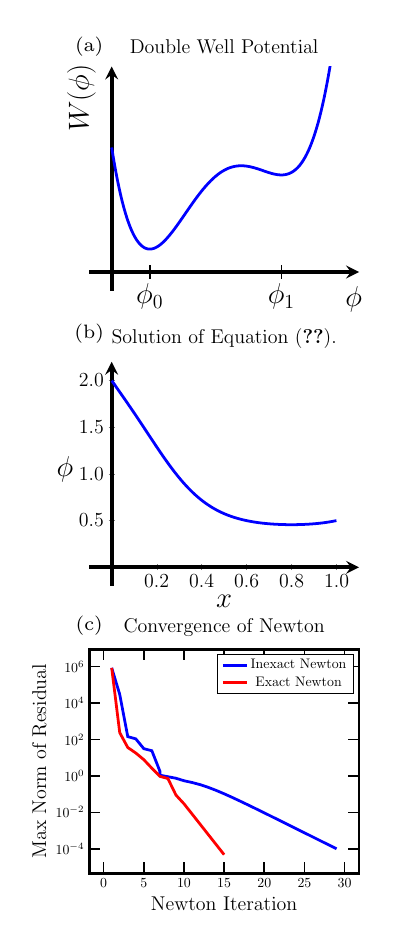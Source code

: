 \begin{tikzpicture}[scale=0.5]

\begin{axis}[
  at = {(0cm,0cm)},
  axis line style = {line width=3pt},
  axis lines=middle,
  enlargelimits = true,
  x label style={at={(axis description cs:0.98,0.04)},anchor=north},
  xlabel = {\huge $\phi$},
  y label style={at={(axis description
  cs:-0.10,0.86)},anchor=north,rotate=90},
  ylabel = {\huge $W(\phi)$},
  every major tick/.append style={very thick, major tick length=10pt, black},
  xtick = {4.229e-01,1.887e+00},
  xticklabels = {\huge $\phi_0$,\huge $\phi_1$},
  ytick = \empty,
  xmin = 0,
  xmax = 2.5,
  ymin = 0,
  ymax = 1.5,
  title = {\Large Double Well Potential}
]

\addplot[blue,line width=2.0pt] coordinates{
(0.0e+00,1.0e+00)
(2.502e-03,9.885e-01)
(5.005e-03,9.772e-01)
(7.508e-03,9.659e-01)
(1.001e-02,9.548e-01)
(1.251e-02,9.437e-01)
(1.502e-02,9.328e-01)
(1.752e-02,9.219e-01)
(2.002e-02,9.112e-01)
(2.252e-02,9.005e-01)
(2.502e-02,8.9e-01)
(2.753e-02,8.795e-01)
(3.003e-02,8.692e-01)
(3.253e-02,8.589e-01)
(3.503e-02,8.488e-01)
(3.754e-02,8.387e-01)
(4.004e-02,8.287e-01)
(4.254e-02,8.188e-01)
(4.505e-02,8.091e-01)
(4.755e-02,7.994e-01)
(5.005e-02,7.898e-01)
(5.255e-02,7.803e-01)
(5.505e-02,7.709e-01)
(5.756e-02,7.616e-01)
(6.006e-02,7.524e-01)
(6.256e-02,7.433e-01)
(6.506e-02,7.343e-01)
(6.757e-02,7.253e-01)
(7.007e-02,7.165e-01)
(7.257e-02,7.077e-01)
(7.508e-02,6.991e-01)
(7.758e-02,6.905e-01)
(8.008e-02,6.82e-01)
(8.258e-02,6.736e-01)
(8.508e-02,6.653e-01)
(8.759e-02,6.571e-01)
(9.009e-02,6.489e-01)
(9.259e-02,6.409e-01)
(9.509e-02,6.33e-01)
(9.76e-02,6.251e-01)
(1.001e-01,6.173e-01)
(1.026e-01,6.096e-01)
(1.051e-01,6.02e-01)
(1.076e-01,5.944e-01)
(1.101e-01,5.87e-01)
(1.126e-01,5.796e-01)
(1.151e-01,5.723e-01)
(1.176e-01,5.651e-01)
(1.201e-01,5.58e-01)
(1.226e-01,5.51e-01)
(1.251e-01,5.44e-01)
(1.276e-01,5.372e-01)
(1.301e-01,5.304e-01)
(1.326e-01,5.237e-01)
(1.351e-01,5.17e-01)
(1.376e-01,5.105e-01)
(1.401e-01,5.04e-01)
(1.426e-01,4.976e-01)
(1.452e-01,4.913e-01)
(1.476e-01,4.851e-01)
(1.502e-01,4.789e-01)
(1.526e-01,4.728e-01)
(1.552e-01,4.668e-01)
(1.577e-01,4.609e-01)
(1.602e-01,4.55e-01)
(1.627e-01,4.492e-01)
(1.652e-01,4.435e-01)
(1.677e-01,4.379e-01)
(1.702e-01,4.323e-01)
(1.727e-01,4.268e-01)
(1.752e-01,4.214e-01)
(1.777e-01,4.161e-01)
(1.802e-01,4.108e-01)
(1.827e-01,4.056e-01)
(1.852e-01,4.005e-01)
(1.877e-01,3.954e-01)
(1.902e-01,3.905e-01)
(1.927e-01,3.855e-01)
(1.952e-01,3.807e-01)
(1.977e-01,3.759e-01)
(2.002e-01,3.712e-01)
(2.027e-01,3.666e-01)
(2.052e-01,3.62e-01)
(2.077e-01,3.575e-01)
(2.102e-01,3.531e-01)
(2.127e-01,3.487e-01)
(2.152e-01,3.444e-01)
(2.177e-01,3.402e-01)
(2.202e-01,3.36e-01)
(2.227e-01,3.319e-01)
(2.252e-01,3.279e-01)
(2.277e-01,3.239e-01)
(2.302e-01,3.2e-01)
(2.327e-01,3.162e-01)
(2.352e-01,3.124e-01)
(2.377e-01,3.087e-01)
(2.402e-01,3.05e-01)
(2.427e-01,3.015e-01)
(2.453e-01,2.979e-01)
(2.478e-01,2.945e-01)
(2.502e-01,2.911e-01)
(2.527e-01,2.877e-01)
(2.553e-01,2.845e-01)
(2.578e-01,2.812e-01)
(2.603e-01,2.781e-01)
(2.628e-01,2.75e-01)
(2.653e-01,2.719e-01)
(2.678e-01,2.689e-01)
(2.703e-01,2.66e-01)
(2.728e-01,2.631e-01)
(2.753e-01,2.603e-01)
(2.778e-01,2.576e-01)
(2.803e-01,2.549e-01)
(2.828e-01,2.522e-01)
(2.853e-01,2.497e-01)
(2.878e-01,2.471e-01)
(2.903e-01,2.447e-01)
(2.928e-01,2.422e-01)
(2.953e-01,2.399e-01)
(2.978e-01,2.376e-01)
(3.003e-01,2.353e-01)
(3.028e-01,2.331e-01)
(3.053e-01,2.31e-01)
(3.078e-01,2.289e-01)
(3.103e-01,2.269e-01)
(3.128e-01,2.249e-01)
(3.153e-01,2.229e-01)
(3.178e-01,2.211e-01)
(3.203e-01,2.192e-01)
(3.228e-01,2.174e-01)
(3.253e-01,2.157e-01)
(3.278e-01,2.14e-01)
(3.303e-01,2.124e-01)
(3.328e-01,2.108e-01)
(3.353e-01,2.093e-01)
(3.378e-01,2.078e-01)
(3.403e-01,2.063e-01)
(3.428e-01,2.05e-01)
(3.454e-01,2.036e-01)
(3.478e-01,2.023e-01)
(3.503e-01,2.011e-01)
(3.529e-01,1.999e-01)
(3.554e-01,1.987e-01)
(3.579e-01,1.976e-01)
(3.604e-01,1.966e-01)
(3.629e-01,1.956e-01)
(3.654e-01,1.946e-01)
(3.679e-01,1.937e-01)
(3.704e-01,1.928e-01)
(3.729e-01,1.919e-01)
(3.754e-01,1.911e-01)
(3.779e-01,1.904e-01)
(3.804e-01,1.897e-01)
(3.829e-01,1.89e-01)
(3.854e-01,1.884e-01)
(3.879e-01,1.878e-01)
(3.904e-01,1.873e-01)
(3.929e-01,1.868e-01)
(3.954e-01,1.863e-01)
(3.979e-01,1.859e-01)
(4.004e-01,1.855e-01)
(4.029e-01,1.852e-01)
(4.054e-01,1.849e-01)
(4.079e-01,1.847e-01)
(4.104e-01,1.844e-01)
(4.129e-01,1.843e-01)
(4.154e-01,1.841e-01)
(4.179e-01,1.84e-01)
(4.204e-01,1.84e-01)
(4.229e-01,1.839e-01)
(4.254e-01,1.84e-01)
(4.279e-01,1.84e-01)
(4.304e-01,1.841e-01)
(4.329e-01,1.842e-01)
(4.354e-01,1.844e-01)
(4.379e-01,1.846e-01)
(4.404e-01,1.848e-01)
(4.429e-01,1.851e-01)
(4.455e-01,1.854e-01)
(4.479e-01,1.857e-01)
(4.505e-01,1.861e-01)
(4.529e-01,1.865e-01)
(4.555e-01,1.869e-01)
(4.58e-01,1.874e-01)
(4.605e-01,1.879e-01)
(4.63e-01,1.884e-01)
(4.655e-01,1.89e-01)
(4.68e-01,1.896e-01)
(4.705e-01,1.902e-01)
(4.73e-01,1.909e-01)
(4.755e-01,1.916e-01)
(4.78e-01,1.923e-01)
(4.805e-01,1.931e-01)
(4.83e-01,1.939e-01)
(4.855e-01,1.947e-01)
(4.88e-01,1.955e-01)
(4.905e-01,1.964e-01)
(4.93e-01,1.973e-01)
(4.955e-01,1.982e-01)
(4.98e-01,1.992e-01)
(5.005e-01,2.002e-01)
(5.03e-01,2.012e-01)
(5.055e-01,2.023e-01)
(5.08e-01,2.034e-01)
(5.105e-01,2.045e-01)
(5.13e-01,2.056e-01)
(5.155e-01,2.067e-01)
(5.18e-01,2.079e-01)
(5.205e-01,2.091e-01)
(5.23e-01,2.104e-01)
(5.255e-01,2.116e-01)
(5.28e-01,2.129e-01)
(5.305e-01,2.142e-01)
(5.33e-01,2.156e-01)
(5.355e-01,2.169e-01)
(5.38e-01,2.183e-01)
(5.405e-01,2.197e-01)
(5.43e-01,2.212e-01)
(5.455e-01,2.226e-01)
(5.481e-01,2.241e-01)
(5.505e-01,2.256e-01)
(5.53e-01,2.271e-01)
(5.556e-01,2.287e-01)
(5.581e-01,2.302e-01)
(5.606e-01,2.318e-01)
(5.631e-01,2.334e-01)
(5.656e-01,2.351e-01)
(5.681e-01,2.367e-01)
(5.706e-01,2.384e-01)
(5.731e-01,2.401e-01)
(5.756e-01,2.418e-01)
(5.781e-01,2.436e-01)
(5.806e-01,2.453e-01)
(5.831e-01,2.471e-01)
(5.856e-01,2.489e-01)
(5.881e-01,2.507e-01)
(5.906e-01,2.525e-01)
(5.931e-01,2.544e-01)
(5.956e-01,2.563e-01)
(5.981e-01,2.582e-01)
(6.006e-01,2.601e-01)
(6.031e-01,2.62e-01)
(6.056e-01,2.639e-01)
(6.081e-01,2.659e-01)
(6.106e-01,2.679e-01)
(6.131e-01,2.699e-01)
(6.156e-01,2.719e-01)
(6.181e-01,2.739e-01)
(6.206e-01,2.759e-01)
(6.231e-01,2.78e-01)
(6.256e-01,2.801e-01)
(6.281e-01,2.821e-01)
(6.306e-01,2.842e-01)
(6.331e-01,2.864e-01)
(6.356e-01,2.885e-01)
(6.381e-01,2.906e-01)
(6.406e-01,2.928e-01)
(6.431e-01,2.95e-01)
(6.457e-01,2.972e-01)
(6.481e-01,2.994e-01)
(6.506e-01,3.016e-01)
(6.532e-01,3.038e-01)
(6.557e-01,3.061e-01)
(6.582e-01,3.083e-01)
(6.607e-01,3.106e-01)
(6.632e-01,3.128e-01)
(6.657e-01,3.151e-01)
(6.682e-01,3.174e-01)
(6.707e-01,3.197e-01)
(6.732e-01,3.221e-01)
(6.757e-01,3.244e-01)
(6.782e-01,3.267e-01)
(6.807e-01,3.291e-01)
(6.832e-01,3.315e-01)
(6.857e-01,3.338e-01)
(6.882e-01,3.362e-01)
(6.907e-01,3.386e-01)
(6.932e-01,3.41e-01)
(6.957e-01,3.434e-01)
(6.982e-01,3.458e-01)
(7.007e-01,3.483e-01)
(7.032e-01,3.507e-01)
(7.057e-01,3.532e-01)
(7.082e-01,3.556e-01)
(7.107e-01,3.581e-01)
(7.132e-01,3.606e-01)
(7.157e-01,3.63e-01)
(7.182e-01,3.655e-01)
(7.207e-01,3.68e-01)
(7.232e-01,3.705e-01)
(7.257e-01,3.73e-01)
(7.282e-01,3.755e-01)
(7.307e-01,3.781e-01)
(7.332e-01,3.806e-01)
(7.357e-01,3.831e-01)
(7.382e-01,3.857e-01)
(7.407e-01,3.882e-01)
(7.432e-01,3.908e-01)
(7.457e-01,3.933e-01)
(7.482e-01,3.959e-01)
(7.508e-01,3.984e-01)
(7.532e-01,4.01e-01)
(7.558e-01,4.036e-01)
(7.583e-01,4.061e-01)
(7.608e-01,4.087e-01)
(7.633e-01,4.113e-01)
(7.658e-01,4.139e-01)
(7.683e-01,4.165e-01)
(7.708e-01,4.191e-01)
(7.733e-01,4.217e-01)
(7.758e-01,4.243e-01)
(7.783e-01,4.269e-01)
(7.808e-01,4.295e-01)
(7.833e-01,4.321e-01)
(7.858e-01,4.347e-01)
(7.883e-01,4.373e-01)
(7.908e-01,4.4e-01)
(7.933e-01,4.426e-01)
(7.958e-01,4.452e-01)
(7.983e-01,4.478e-01)
(8.008e-01,4.504e-01)
(8.033e-01,4.531e-01)
(8.058e-01,4.557e-01)
(8.083e-01,4.583e-01)
(8.108e-01,4.609e-01)
(8.133e-01,4.636e-01)
(8.158e-01,4.662e-01)
(8.183e-01,4.688e-01)
(8.208e-01,4.714e-01)
(8.233e-01,4.741e-01)
(8.258e-01,4.767e-01)
(8.283e-01,4.793e-01)
(8.308e-01,4.819e-01)
(8.333e-01,4.846e-01)
(8.358e-01,4.872e-01)
(8.383e-01,4.898e-01)
(8.408e-01,4.924e-01)
(8.433e-01,4.95e-01)
(8.459e-01,4.977e-01)
(8.483e-01,5.003e-01)
(8.508e-01,5.029e-01)
(8.534e-01,5.055e-01)
(8.559e-01,5.081e-01)
(8.584e-01,5.107e-01)
(8.609e-01,5.133e-01)
(8.634e-01,5.159e-01)
(8.659e-01,5.185e-01)
(8.684e-01,5.211e-01)
(8.709e-01,5.237e-01)
(8.734e-01,5.263e-01)
(8.759e-01,5.289e-01)
(8.784e-01,5.315e-01)
(8.809e-01,5.34e-01)
(8.834e-01,5.366e-01)
(8.859e-01,5.392e-01)
(8.884e-01,5.418e-01)
(8.909e-01,5.443e-01)
(8.934e-01,5.469e-01)
(8.959e-01,5.494e-01)
(8.984e-01,5.52e-01)
(9.009e-01,5.545e-01)
(9.034e-01,5.571e-01)
(9.059e-01,5.596e-01)
(9.084e-01,5.621e-01)
(9.109e-01,5.646e-01)
(9.134e-01,5.671e-01)
(9.159e-01,5.697e-01)
(9.184e-01,5.722e-01)
(9.209e-01,5.747e-01)
(9.234e-01,5.772e-01)
(9.259e-01,5.796e-01)
(9.284e-01,5.821e-01)
(9.309e-01,5.846e-01)
(9.334e-01,5.871e-01)
(9.359e-01,5.895e-01)
(9.384e-01,5.92e-01)
(9.409e-01,5.944e-01)
(9.434e-01,5.969e-01)
(9.46e-01,5.993e-01)
(9.485e-01,6.018e-01)
(9.509e-01,6.042e-01)
(9.534e-01,6.066e-01)
(9.56e-01,6.09e-01)
(9.585e-01,6.114e-01)
(9.61e-01,6.138e-01)
(9.635e-01,6.162e-01)
(9.66e-01,6.185e-01)
(9.685e-01,6.209e-01)
(9.71e-01,6.233e-01)
(9.735e-01,6.256e-01)
(9.76e-01,6.28e-01)
(9.785e-01,6.303e-01)
(9.81e-01,6.326e-01)
(9.835e-01,6.349e-01)
(9.86e-01,6.372e-01)
(9.885e-01,6.395e-01)
(9.91e-01,6.418e-01)
(9.935e-01,6.441e-01)
(9.96e-01,6.464e-01)
(9.985e-01,6.487e-01)
(1.001e+00,6.509e-01)
(1.004e+00,6.531e-01)
(1.006e+00,6.554e-01)
(1.008e+00,6.576e-01)
(1.011e+00,6.598e-01)
(1.014e+00,6.62e-01)
(1.016e+00,6.642e-01)
(1.018e+00,6.664e-01)
(1.021e+00,6.686e-01)
(1.024e+00,6.707e-01)
(1.026e+00,6.729e-01)
(1.028e+00,6.75e-01)
(1.031e+00,6.772e-01)
(1.034e+00,6.793e-01)
(1.036e+00,6.814e-01)
(1.038e+00,6.835e-01)
(1.041e+00,6.856e-01)
(1.044e+00,6.877e-01)
(1.046e+00,6.898e-01)
(1.048e+00,6.918e-01)
(1.051e+00,6.939e-01)
(1.054e+00,6.959e-01)
(1.056e+00,6.979e-01)
(1.059e+00,6.999e-01)
(1.061e+00,7.019e-01)
(1.064e+00,7.039e-01)
(1.066e+00,7.059e-01)
(1.069e+00,7.079e-01)
(1.071e+00,7.098e-01)
(1.074e+00,7.118e-01)
(1.076e+00,7.137e-01)
(1.079e+00,7.156e-01)
(1.081e+00,7.176e-01)
(1.084e+00,7.194e-01)
(1.086e+00,7.213e-01)
(1.089e+00,7.232e-01)
(1.091e+00,7.251e-01)
(1.094e+00,7.269e-01)
(1.096e+00,7.288e-01)
(1.099e+00,7.306e-01)
(1.101e+00,7.324e-01)
(1.104e+00,7.342e-01)
(1.106e+00,7.36e-01)
(1.109e+00,7.378e-01)
(1.111e+00,7.395e-01)
(1.114e+00,7.413e-01)
(1.116e+00,7.43e-01)
(1.119e+00,7.447e-01)
(1.121e+00,7.464e-01)
(1.124e+00,7.481e-01)
(1.126e+00,7.498e-01)
(1.129e+00,7.515e-01)
(1.131e+00,7.532e-01)
(1.134e+00,7.548e-01)
(1.136e+00,7.564e-01)
(1.139e+00,7.581e-01)
(1.141e+00,7.597e-01)
(1.144e+00,7.613e-01)
(1.146e+00,7.628e-01)
(1.149e+00,7.644e-01)
(1.151e+00,7.66e-01)
(1.154e+00,7.675e-01)
(1.156e+00,7.69e-01)
(1.159e+00,7.705e-01)
(1.161e+00,7.721e-01)
(1.164e+00,7.735e-01)
(1.166e+00,7.75e-01)
(1.169e+00,7.765e-01)
(1.171e+00,7.779e-01)
(1.174e+00,7.794e-01)
(1.176e+00,7.808e-01)
(1.179e+00,7.822e-01)
(1.181e+00,7.836e-01)
(1.184e+00,7.849e-01)
(1.186e+00,7.863e-01)
(1.189e+00,7.877e-01)
(1.191e+00,7.89e-01)
(1.194e+00,7.903e-01)
(1.196e+00,7.916e-01)
(1.199e+00,7.929e-01)
(1.201e+00,7.942e-01)
(1.204e+00,7.955e-01)
(1.206e+00,7.967e-01)
(1.209e+00,7.98e-01)
(1.211e+00,7.992e-01)
(1.214e+00,8.004e-01)
(1.216e+00,8.016e-01)
(1.219e+00,8.028e-01)
(1.221e+00,8.04e-01)
(1.224e+00,8.051e-01)
(1.226e+00,8.063e-01)
(1.229e+00,8.074e-01)
(1.231e+00,8.085e-01)
(1.234e+00,8.096e-01)
(1.236e+00,8.107e-01)
(1.239e+00,8.118e-01)
(1.241e+00,8.128e-01)
(1.244e+00,8.139e-01)
(1.246e+00,8.149e-01)
(1.249e+00,8.159e-01)
(1.251e+00,8.169e-01)
(1.254e+00,8.179e-01)
(1.256e+00,8.189e-01)
(1.259e+00,8.198e-01)
(1.261e+00,8.208e-01)
(1.264e+00,8.217e-01)
(1.266e+00,8.226e-01)
(1.269e+00,8.235e-01)
(1.271e+00,8.244e-01)
(1.274e+00,8.253e-01)
(1.276e+00,8.261e-01)
(1.279e+00,8.27e-01)
(1.281e+00,8.278e-01)
(1.284e+00,8.286e-01)
(1.286e+00,8.294e-01)
(1.289e+00,8.302e-01)
(1.291e+00,8.31e-01)
(1.294e+00,8.318e-01)
(1.296e+00,8.325e-01)
(1.299e+00,8.332e-01)
(1.301e+00,8.34e-01)
(1.304e+00,8.347e-01)
(1.306e+00,8.354e-01)
(1.309e+00,8.361e-01)
(1.311e+00,8.367e-01)
(1.314e+00,8.374e-01)
(1.316e+00,8.38e-01)
(1.319e+00,8.386e-01)
(1.321e+00,8.392e-01)
(1.324e+00,8.398e-01)
(1.326e+00,8.404e-01)
(1.329e+00,8.41e-01)
(1.331e+00,8.415e-01)
(1.334e+00,8.421e-01)
(1.336e+00,8.426e-01)
(1.339e+00,8.431e-01)
(1.341e+00,8.436e-01)
(1.344e+00,8.441e-01)
(1.346e+00,8.446e-01)
(1.349e+00,8.45e-01)
(1.351e+00,8.455e-01)
(1.354e+00,8.459e-01)
(1.356e+00,8.463e-01)
(1.359e+00,8.468e-01)
(1.361e+00,8.472e-01)
(1.364e+00,8.475e-01)
(1.366e+00,8.479e-01)
(1.369e+00,8.483e-01)
(1.371e+00,8.486e-01)
(1.374e+00,8.489e-01)
(1.376e+00,8.492e-01)
(1.379e+00,8.495e-01)
(1.381e+00,8.498e-01)
(1.384e+00,8.501e-01)
(1.386e+00,8.504e-01)
(1.389e+00,8.506e-01)
(1.391e+00,8.509e-01)
(1.394e+00,8.511e-01)
(1.396e+00,8.513e-01)
(1.399e+00,8.515e-01)
(1.401e+00,8.517e-01)
(1.404e+00,8.519e-01)
(1.406e+00,8.521e-01)
(1.409e+00,8.522e-01)
(1.411e+00,8.523e-01)
(1.414e+00,8.525e-01)
(1.416e+00,8.526e-01)
(1.419e+00,8.527e-01)
(1.421e+00,8.528e-01)
(1.424e+00,8.529e-01)
(1.426e+00,8.529e-01)
(1.429e+00,8.53e-01)
(1.431e+00,8.53e-01)
(1.434e+00,8.531e-01)
(1.436e+00,8.531e-01)
(1.439e+00,8.531e-01)
(1.441e+00,8.531e-01)
(1.444e+00,8.531e-01)
(1.446e+00,8.531e-01)
(1.449e+00,8.53e-01)
(1.452e+00,8.53e-01)
(1.454e+00,8.529e-01)
(1.456e+00,8.528e-01)
(1.459e+00,8.528e-01)
(1.462e+00,8.527e-01)
(1.464e+00,8.526e-01)
(1.466e+00,8.525e-01)
(1.469e+00,8.524e-01)
(1.472e+00,8.522e-01)
(1.474e+00,8.521e-01)
(1.476e+00,8.519e-01)
(1.479e+00,8.518e-01)
(1.482e+00,8.516e-01)
(1.484e+00,8.514e-01)
(1.486e+00,8.512e-01)
(1.489e+00,8.51e-01)
(1.492e+00,8.508e-01)
(1.494e+00,8.506e-01)
(1.496e+00,8.503e-01)
(1.499e+00,8.501e-01)
(1.502e+00,8.498e-01)
(1.504e+00,8.496e-01)
(1.506e+00,8.493e-01)
(1.509e+00,8.49e-01)
(1.512e+00,8.488e-01)
(1.514e+00,8.485e-01)
(1.516e+00,8.482e-01)
(1.519e+00,8.478e-01)
(1.522e+00,8.475e-01)
(1.524e+00,8.472e-01)
(1.526e+00,8.468e-01)
(1.529e+00,8.465e-01)
(1.532e+00,8.461e-01)
(1.534e+00,8.458e-01)
(1.536e+00,8.454e-01)
(1.539e+00,8.45e-01)
(1.542e+00,8.446e-01)
(1.544e+00,8.442e-01)
(1.546e+00,8.438e-01)
(1.549e+00,8.434e-01)
(1.552e+00,8.43e-01)
(1.554e+00,8.426e-01)
(1.557e+00,8.421e-01)
(1.559e+00,8.417e-01)
(1.562e+00,8.412e-01)
(1.564e+00,8.408e-01)
(1.567e+00,8.403e-01)
(1.569e+00,8.399e-01)
(1.572e+00,8.394e-01)
(1.574e+00,8.389e-01)
(1.577e+00,8.384e-01)
(1.579e+00,8.379e-01)
(1.582e+00,8.374e-01)
(1.584e+00,8.369e-01)
(1.587e+00,8.364e-01)
(1.589e+00,8.359e-01)
(1.592e+00,8.354e-01)
(1.594e+00,8.349e-01)
(1.597e+00,8.343e-01)
(1.599e+00,8.338e-01)
(1.602e+00,8.332e-01)
(1.604e+00,8.327e-01)
(1.607e+00,8.322e-01)
(1.609e+00,8.316e-01)
(1.612e+00,8.31e-01)
(1.614e+00,8.305e-01)
(1.617e+00,8.299e-01)
(1.619e+00,8.293e-01)
(1.622e+00,8.288e-01)
(1.624e+00,8.282e-01)
(1.627e+00,8.276e-01)
(1.629e+00,8.27e-01)
(1.632e+00,8.264e-01)
(1.634e+00,8.258e-01)
(1.637e+00,8.252e-01)
(1.639e+00,8.246e-01)
(1.642e+00,8.24e-01)
(1.644e+00,8.234e-01)
(1.647e+00,8.228e-01)
(1.649e+00,8.222e-01)
(1.652e+00,8.216e-01)
(1.654e+00,8.21e-01)
(1.657e+00,8.204e-01)
(1.659e+00,8.198e-01)
(1.662e+00,8.191e-01)
(1.664e+00,8.185e-01)
(1.667e+00,8.179e-01)
(1.669e+00,8.173e-01)
(1.672e+00,8.167e-01)
(1.674e+00,8.16e-01)
(1.677e+00,8.154e-01)
(1.679e+00,8.148e-01)
(1.682e+00,8.142e-01)
(1.684e+00,8.135e-01)
(1.687e+00,8.129e-01)
(1.689e+00,8.123e-01)
(1.692e+00,8.117e-01)
(1.694e+00,8.11e-01)
(1.697e+00,8.104e-01)
(1.699e+00,8.098e-01)
(1.702e+00,8.092e-01)
(1.704e+00,8.086e-01)
(1.707e+00,8.079e-01)
(1.709e+00,8.073e-01)
(1.712e+00,8.067e-01)
(1.714e+00,8.061e-01)
(1.717e+00,8.055e-01)
(1.719e+00,8.049e-01)
(1.722e+00,8.043e-01)
(1.724e+00,8.037e-01)
(1.727e+00,8.031e-01)
(1.729e+00,8.025e-01)
(1.732e+00,8.019e-01)
(1.734e+00,8.013e-01)
(1.737e+00,8.007e-01)
(1.739e+00,8.001e-01)
(1.742e+00,7.995e-01)
(1.744e+00,7.99e-01)
(1.747e+00,7.984e-01)
(1.749e+00,7.978e-01)
(1.752e+00,7.973e-01)
(1.754e+00,7.967e-01)
(1.757e+00,7.962e-01)
(1.759e+00,7.956e-01)
(1.762e+00,7.951e-01)
(1.764e+00,7.945e-01)
(1.767e+00,7.94e-01)
(1.769e+00,7.935e-01)
(1.772e+00,7.93e-01)
(1.774e+00,7.924e-01)
(1.777e+00,7.919e-01)
(1.779e+00,7.914e-01)
(1.782e+00,7.91e-01)
(1.784e+00,7.905e-01)
(1.787e+00,7.9e-01)
(1.789e+00,7.895e-01)
(1.792e+00,7.891e-01)
(1.794e+00,7.886e-01)
(1.797e+00,7.882e-01)
(1.799e+00,7.877e-01)
(1.802e+00,7.873e-01)
(1.804e+00,7.869e-01)
(1.807e+00,7.865e-01)
(1.809e+00,7.861e-01)
(1.812e+00,7.857e-01)
(1.814e+00,7.853e-01)
(1.817e+00,7.849e-01)
(1.819e+00,7.846e-01)
(1.822e+00,7.842e-01)
(1.824e+00,7.839e-01)
(1.827e+00,7.835e-01)
(1.829e+00,7.832e-01)
(1.832e+00,7.829e-01)
(1.834e+00,7.826e-01)
(1.837e+00,7.823e-01)
(1.839e+00,7.82e-01)
(1.842e+00,7.818e-01)
(1.844e+00,7.815e-01)
(1.847e+00,7.813e-01)
(1.849e+00,7.811e-01)
(1.852e+00,7.809e-01)
(1.854e+00,7.806e-01)
(1.857e+00,7.805e-01)
(1.859e+00,7.803e-01)
(1.862e+00,7.801e-01)
(1.864e+00,7.8e-01)
(1.867e+00,7.799e-01)
(1.869e+00,7.798e-01)
(1.872e+00,7.796e-01)
(1.874e+00,7.796e-01)
(1.877e+00,7.795e-01)
(1.879e+00,7.794e-01)
(1.882e+00,7.794e-01)
(1.884e+00,7.794e-01)
(1.887e+00,7.794e-01)
(1.889e+00,7.794e-01)
(1.892e+00,7.794e-01)
(1.894e+00,7.794e-01)
(1.897e+00,7.795e-01)
(1.899e+00,7.796e-01)
(1.902e+00,7.797e-01)
(1.904e+00,7.798e-01)
(1.907e+00,7.799e-01)
(1.909e+00,7.801e-01)
(1.912e+00,7.802e-01)
(1.914e+00,7.804e-01)
(1.917e+00,7.806e-01)
(1.919e+00,7.809e-01)
(1.922e+00,7.811e-01)
(1.924e+00,7.814e-01)
(1.927e+00,7.816e-01)
(1.929e+00,7.819e-01)
(1.932e+00,7.823e-01)
(1.934e+00,7.826e-01)
(1.937e+00,7.83e-01)
(1.939e+00,7.834e-01)
(1.942e+00,7.838e-01)
(1.944e+00,7.842e-01)
(1.947e+00,7.847e-01)
(1.949e+00,7.851e-01)
(1.952e+00,7.856e-01)
(1.954e+00,7.862e-01)
(1.957e+00,7.867e-01)
(1.96e+00,7.873e-01)
(1.962e+00,7.879e-01)
(1.964e+00,7.885e-01)
(1.967e+00,7.891e-01)
(1.97e+00,7.898e-01)
(1.972e+00,7.905e-01)
(1.974e+00,7.912e-01)
(1.977e+00,7.92e-01)
(1.98e+00,7.927e-01)
(1.982e+00,7.935e-01)
(1.984e+00,7.943e-01)
(1.987e+00,7.952e-01)
(1.99e+00,7.96e-01)
(1.992e+00,7.969e-01)
(1.994e+00,7.979e-01)
(1.997e+00,7.988e-01)
(2.0e+00,7.998e-01)
(2.002e+00,8.008e-01)
(2.005e+00,8.018e-01)
(2.007e+00,8.029e-01)
(2.01e+00,8.04e-01)
(2.012e+00,8.051e-01)
(2.014e+00,8.063e-01)
(2.017e+00,8.075e-01)
(2.019e+00,8.087e-01)
(2.022e+00,8.099e-01)
(2.025e+00,8.112e-01)
(2.027e+00,8.125e-01)
(2.03e+00,8.139e-01)
(2.032e+00,8.152e-01)
(2.034e+00,8.166e-01)
(2.037e+00,8.181e-01)
(2.039e+00,8.195e-01)
(2.042e+00,8.21e-01)
(2.045e+00,8.226e-01)
(2.047e+00,8.241e-01)
(2.05e+00,8.257e-01)
(2.052e+00,8.274e-01)
(2.055e+00,8.29e-01)
(2.057e+00,8.307e-01)
(2.06e+00,8.325e-01)
(2.062e+00,8.342e-01)
(2.065e+00,8.36e-01)
(2.067e+00,8.379e-01)
(2.07e+00,8.398e-01)
(2.072e+00,8.417e-01)
(2.075e+00,8.436e-01)
(2.077e+00,8.456e-01)
(2.08e+00,8.476e-01)
(2.082e+00,8.497e-01)
(2.085e+00,8.518e-01)
(2.087e+00,8.539e-01)
(2.09e+00,8.561e-01)
(2.092e+00,8.583e-01)
(2.095e+00,8.606e-01)
(2.097e+00,8.629e-01)
(2.1e+00,8.652e-01)
(2.102e+00,8.676e-01)
(2.105e+00,8.7e-01)
(2.107e+00,8.725e-01)
(2.11e+00,8.75e-01)
(2.112e+00,8.775e-01)
(2.115e+00,8.801e-01)
(2.117e+00,8.827e-01)
(2.12e+00,8.854e-01)
(2.122e+00,8.881e-01)
(2.125e+00,8.908e-01)
(2.127e+00,8.936e-01)
(2.13e+00,8.965e-01)
(2.132e+00,8.994e-01)
(2.135e+00,9.023e-01)
(2.137e+00,9.053e-01)
(2.14e+00,9.083e-01)
(2.142e+00,9.113e-01)
(2.145e+00,9.145e-01)
(2.147e+00,9.176e-01)
(2.15e+00,9.208e-01)
(2.152e+00,9.241e-01)
(2.155e+00,9.274e-01)
(2.157e+00,9.307e-01)
(2.16e+00,9.341e-01)
(2.162e+00,9.375e-01)
(2.165e+00,9.41e-01)
(2.167e+00,9.445e-01)
(2.17e+00,9.481e-01)
(2.172e+00,9.518e-01)
(2.175e+00,9.554e-01)
(2.177e+00,9.592e-01)
(2.18e+00,9.63e-01)
(2.182e+00,9.668e-01)
(2.185e+00,9.707e-01)
(2.187e+00,9.746e-01)
(2.19e+00,9.786e-01)
(2.192e+00,9.826e-01)
(2.195e+00,9.867e-01)
(2.197e+00,9.909e-01)
(2.2e+00,9.951e-01)
(2.202e+00,9.993e-01)
(2.205e+00,1.004e+00)
(2.207e+00,1.008e+00)
(2.21e+00,1.012e+00)
(2.212e+00,1.017e+00)
(2.215e+00,1.021e+00)
(2.217e+00,1.026e+00)
(2.22e+00,1.031e+00)
(2.222e+00,1.035e+00)
(2.225e+00,1.04e+00)
(2.227e+00,1.045e+00)
(2.23e+00,1.05e+00)
(2.232e+00,1.055e+00)
(2.235e+00,1.06e+00)
(2.237e+00,1.065e+00)
(2.24e+00,1.07e+00)
(2.242e+00,1.075e+00)
(2.245e+00,1.08e+00)
(2.247e+00,1.085e+00)
(2.25e+00,1.091e+00)
(2.252e+00,1.096e+00)
(2.255e+00,1.102e+00)
(2.257e+00,1.107e+00)
(2.26e+00,1.113e+00)
(2.262e+00,1.119e+00)
(2.265e+00,1.124e+00)
(2.267e+00,1.13e+00)
(2.27e+00,1.136e+00)
(2.272e+00,1.142e+00)
(2.275e+00,1.148e+00)
(2.277e+00,1.154e+00)
(2.28e+00,1.16e+00)
(2.282e+00,1.166e+00)
(2.285e+00,1.172e+00)
(2.287e+00,1.179e+00)
(2.29e+00,1.185e+00)
(2.292e+00,1.191e+00)
(2.295e+00,1.198e+00)
(2.297e+00,1.204e+00)
(2.3e+00,1.211e+00)
(2.302e+00,1.218e+00)
(2.305e+00,1.224e+00)
(2.307e+00,1.231e+00)
(2.31e+00,1.238e+00)
(2.312e+00,1.245e+00)
(2.315e+00,1.252e+00)
(2.317e+00,1.26e+00)
(2.32e+00,1.267e+00)
(2.322e+00,1.274e+00)
(2.325e+00,1.281e+00)
(2.327e+00,1.289e+00)
(2.33e+00,1.296e+00)
(2.332e+00,1.304e+00)
(2.335e+00,1.311e+00)
(2.337e+00,1.319e+00)
(2.34e+00,1.327e+00)
(2.342e+00,1.335e+00)
(2.345e+00,1.343e+00)
(2.347e+00,1.351e+00)
(2.35e+00,1.359e+00)
(2.352e+00,1.367e+00)
(2.355e+00,1.375e+00)
(2.357e+00,1.383e+00)
(2.36e+00,1.392e+00)
(2.362e+00,1.4e+00)
(2.365e+00,1.409e+00)
(2.367e+00,1.418e+00)
(2.37e+00,1.426e+00)
(2.372e+00,1.435e+00)
(2.375e+00,1.444e+00)
(2.377e+00,1.453e+00)
(2.38e+00,1.462e+00)
(2.382e+00,1.471e+00)
(2.385e+00,1.48e+00)
(2.387e+00,1.49e+00)
(2.39e+00,1.499e+00)
(2.392e+00,1.508e+00)
(2.395e+00,1.518e+00)
(2.397e+00,1.528e+00)
(2.4e+00,1.537e+00)
(2.402e+00,1.547e+00)
(2.405e+00,1.557e+00)
(2.407e+00,1.567e+00)
(2.41e+00,1.577e+00)
(2.412e+00,1.587e+00)
(2.415e+00,1.597e+00)
(2.417e+00,1.607e+00)
(2.42e+00,1.618e+00)
(2.422e+00,1.628e+00)
(2.425e+00,1.639e+00)
(2.427e+00,1.65e+00)
(2.43e+00,1.66e+00)
(2.432e+00,1.671e+00)
(2.435e+00,1.682e+00)
(2.437e+00,1.693e+00)
(2.44e+00,1.704e+00)
(2.442e+00,1.716e+00)
(2.445e+00,1.727e+00)
(2.447e+00,1.738e+00)
(2.45e+00,1.75e+00)
(2.453e+00,1.761e+00)
(2.455e+00,1.773e+00)
(2.458e+00,1.785e+00)
(2.46e+00,1.797e+00)
(2.462e+00,1.809e+00)
(2.465e+00,1.821e+00)
(2.467e+00,1.833e+00)
(2.47e+00,1.845e+00)
(2.473e+00,1.857e+00)
(2.475e+00,1.87e+00)
(2.478e+00,1.883e+00)
(2.48e+00,1.895e+00)
(2.482e+00,1.908e+00)
(2.485e+00,1.921e+00)
(2.487e+00,1.934e+00)
(2.49e+00,1.947e+00)
(2.493e+00,1.96e+00)
(2.495e+00,1.973e+00)
(2.498e+00,1.986e+00)
(2.5e+00,2.0e+00)
};


\end{axis}

\begin{axis}[
  at = {(0cm,-7.5cm)},
  axis line style = {line width=3pt},
  axis lines=middle,
  enlargelimits = true,
  x label style={at={(axis description cs:0.5,-0.02)},anchor=north},
  xlabel = {\huge $x$},
  y label style={at={(axis description cs:-0.09,0.6)},anchor=north},
  ylabel = {\huge $\phi$},
%  every major tick/.append style={very thick, major tick length=10pt, black},
  xtick = {0,0.2,0.4,0.6,0.8,1},
  xticklabels = {\Large $0$,\Large $0.2$,\Large $0.4$,\Large $0.6$,\Large
  $0.8$,\Large $1.0$},
  ytick = {0,0.5,1.0,1.5,2.0},
  yticklabels = {\Large $0$,\Large $0.5$,\Large $1.0$,\Large $1.5$,\Large
  $2.0$},
  xmin = 0,
  xmax = 1,
  ymin = 0,
  ymax = 2,
  title = {\Large Solution of Equation~\eqref{eqn:phase}.}
]

\addplot[blue,line width=2.0pt] coordinates{
(4.88e-04,1.998e+00)
(9.761e-04,1.997e+00)
(1.464e-03,1.995e+00)
(1.952e-03,1.993e+00)
(2.44e-03,1.992e+00)
(2.928e-03,1.99e+00)
(3.416e-03,1.988e+00)
(3.904e-03,1.986e+00)
(4.392e-03,1.985e+00)
(4.88e-03,1.983e+00)
(5.369e-03,1.981e+00)
(5.856e-03,1.98e+00)
(6.345e-03,1.978e+00)
(6.833e-03,1.976e+00)
(7.321e-03,1.974e+00)
(7.809e-03,1.973e+00)
(8.297e-03,1.971e+00)
(8.785e-03,1.969e+00)
(9.273e-03,1.968e+00)
(9.761e-03,1.966e+00)
(1.025e-02,1.964e+00)
(1.074e-02,1.963e+00)
(1.123e-02,1.961e+00)
(1.171e-02,1.959e+00)
(1.22e-02,1.958e+00)
(1.269e-02,1.956e+00)
(1.318e-02,1.954e+00)
(1.367e-02,1.952e+00)
(1.415e-02,1.951e+00)
(1.464e-02,1.949e+00)
(1.513e-02,1.947e+00)
(1.562e-02,1.946e+00)
(1.611e-02,1.944e+00)
(1.659e-02,1.942e+00)
(1.708e-02,1.941e+00)
(1.757e-02,1.939e+00)
(1.806e-02,1.937e+00)
(1.855e-02,1.936e+00)
(1.903e-02,1.934e+00)
(1.952e-02,1.932e+00)
(2.001e-02,1.931e+00)
(2.05e-02,1.929e+00)
(2.099e-02,1.927e+00)
(2.147e-02,1.925e+00)
(2.196e-02,1.924e+00)
(2.245e-02,1.922e+00)
(2.294e-02,1.92e+00)
(2.343e-02,1.919e+00)
(2.391e-02,1.917e+00)
(2.44e-02,1.915e+00)
(2.489e-02,1.914e+00)
(2.538e-02,1.912e+00)
(2.587e-02,1.91e+00)
(2.635e-02,1.909e+00)
(2.684e-02,1.907e+00)
(2.733e-02,1.905e+00)
(2.782e-02,1.904e+00)
(2.831e-02,1.902e+00)
(2.88e-02,1.9e+00)
(2.928e-02,1.899e+00)
(2.977e-02,1.897e+00)
(3.026e-02,1.895e+00)
(3.075e-02,1.893e+00)
(3.123e-02,1.892e+00)
(3.172e-02,1.89e+00)
(3.221e-02,1.889e+00)
(3.27e-02,1.887e+00)
(3.319e-02,1.885e+00)
(3.368e-02,1.883e+00)
(3.416e-02,1.882e+00)
(3.465e-02,1.88e+00)
(3.514e-02,1.878e+00)
(3.563e-02,1.877e+00)
(3.611e-02,1.875e+00)
(3.66e-02,1.873e+00)
(3.709e-02,1.872e+00)
(3.758e-02,1.87e+00)
(3.807e-02,1.868e+00)
(3.856e-02,1.867e+00)
(3.904e-02,1.865e+00)
(3.953e-02,1.863e+00)
(4.002e-02,1.862e+00)
(4.051e-02,1.86e+00)
(4.1e-02,1.858e+00)
(4.148e-02,1.857e+00)
(4.197e-02,1.855e+00)
(4.246e-02,1.853e+00)
(4.295e-02,1.851e+00)
(4.344e-02,1.85e+00)
(4.392e-02,1.848e+00)
(4.441e-02,1.846e+00)
(4.49e-02,1.845e+00)
(4.539e-02,1.843e+00)
(4.588e-02,1.841e+00)
(4.636e-02,1.84e+00)
(4.685e-02,1.838e+00)
(4.734e-02,1.836e+00)
(4.783e-02,1.835e+00)
(4.832e-02,1.833e+00)
(4.88e-02,1.831e+00)
(4.929e-02,1.83e+00)
(4.978e-02,1.828e+00)
(5.027e-02,1.826e+00)
(5.076e-02,1.825e+00)
(5.125e-02,1.823e+00)
(5.173e-02,1.821e+00)
(5.222e-02,1.819e+00)
(5.271e-02,1.818e+00)
(5.32e-02,1.816e+00)
(5.369e-02,1.814e+00)
(5.417e-02,1.813e+00)
(5.466e-02,1.811e+00)
(5.515e-02,1.809e+00)
(5.564e-02,1.808e+00)
(5.612e-02,1.806e+00)
(5.661e-02,1.804e+00)
(5.71e-02,1.803e+00)
(5.759e-02,1.801e+00)
(5.808e-02,1.799e+00)
(5.856e-02,1.798e+00)
(5.905e-02,1.796e+00)
(5.954e-02,1.794e+00)
(6.003e-02,1.792e+00)
(6.052e-02,1.791e+00)
(6.101e-02,1.789e+00)
(6.149e-02,1.787e+00)
(6.198e-02,1.786e+00)
(6.247e-02,1.784e+00)
(6.296e-02,1.782e+00)
(6.345e-02,1.78e+00)
(6.393e-02,1.779e+00)
(6.442e-02,1.777e+00)
(6.491e-02,1.775e+00)
(6.54e-02,1.774e+00)
(6.589e-02,1.772e+00)
(6.637e-02,1.77e+00)
(6.686e-02,1.769e+00)
(6.735e-02,1.767e+00)
(6.784e-02,1.765e+00)
(6.833e-02,1.764e+00)
(6.881e-02,1.762e+00)
(6.93e-02,1.76e+00)
(6.979e-02,1.758e+00)
(7.028e-02,1.757e+00)
(7.077e-02,1.755e+00)
(7.125e-02,1.753e+00)
(7.174e-02,1.752e+00)
(7.223e-02,1.75e+00)
(7.272e-02,1.748e+00)
(7.321e-02,1.746e+00)
(7.369e-02,1.745e+00)
(7.418e-02,1.743e+00)
(7.467e-02,1.741e+00)
(7.516e-02,1.74e+00)
(7.565e-02,1.738e+00)
(7.614e-02,1.736e+00)
(7.662e-02,1.734e+00)
(7.711e-02,1.733e+00)
(7.76e-02,1.731e+00)
(7.809e-02,1.729e+00)
(7.857e-02,1.728e+00)
(7.906e-02,1.726e+00)
(7.955e-02,1.724e+00)
(8.004e-02,1.722e+00)
(8.053e-02,1.721e+00)
(8.101e-02,1.719e+00)
(8.15e-02,1.717e+00)
(8.199e-02,1.716e+00)
(8.248e-02,1.714e+00)
(8.297e-02,1.712e+00)
(8.345e-02,1.71e+00)
(8.394e-02,1.709e+00)
(8.443e-02,1.707e+00)
(8.492e-02,1.705e+00)
(8.541e-02,1.704e+00)
(8.59e-02,1.702e+00)
(8.638e-02,1.7e+00)
(8.687e-02,1.698e+00)
(8.736e-02,1.697e+00)
(8.785e-02,1.695e+00)
(8.834e-02,1.693e+00)
(8.882e-02,1.692e+00)
(8.931e-02,1.69e+00)
(8.98e-02,1.688e+00)
(9.029e-02,1.686e+00)
(9.078e-02,1.685e+00)
(9.126e-02,1.683e+00)
(9.175e-02,1.681e+00)
(9.224e-02,1.679e+00)
(9.273e-02,1.678e+00)
(9.322e-02,1.676e+00)
(9.37e-02,1.674e+00)
(9.419e-02,1.673e+00)
(9.468e-02,1.671e+00)
(9.517e-02,1.669e+00)
(9.566e-02,1.667e+00)
(9.614e-02,1.666e+00)
(9.663e-02,1.664e+00)
(9.712e-02,1.662e+00)
(9.761e-02,1.66e+00)
(9.81e-02,1.659e+00)
(9.858e-02,1.657e+00)
(9.907e-02,1.655e+00)
(9.956e-02,1.653e+00)
(1.0e-01,1.652e+00)
(1.005e-01,1.65e+00)
(1.01e-01,1.648e+00)
(1.015e-01,1.647e+00)
(1.02e-01,1.645e+00)
(1.025e-01,1.643e+00)
(1.03e-01,1.641e+00)
(1.035e-01,1.639e+00)
(1.04e-01,1.638e+00)
(1.044e-01,1.636e+00)
(1.049e-01,1.634e+00)
(1.054e-01,1.633e+00)
(1.059e-01,1.631e+00)
(1.064e-01,1.629e+00)
(1.069e-01,1.627e+00)
(1.074e-01,1.626e+00)
(1.079e-01,1.624e+00)
(1.083e-01,1.622e+00)
(1.088e-01,1.62e+00)
(1.093e-01,1.619e+00)
(1.098e-01,1.617e+00)
(1.103e-01,1.615e+00)
(1.108e-01,1.613e+00)
(1.113e-01,1.612e+00)
(1.118e-01,1.61e+00)
(1.123e-01,1.608e+00)
(1.127e-01,1.606e+00)
(1.132e-01,1.605e+00)
(1.137e-01,1.603e+00)
(1.142e-01,1.601e+00)
(1.147e-01,1.599e+00)
(1.152e-01,1.597e+00)
(1.157e-01,1.596e+00)
(1.161e-01,1.594e+00)
(1.166e-01,1.592e+00)
(1.171e-01,1.591e+00)
(1.176e-01,1.589e+00)
(1.181e-01,1.587e+00)
(1.186e-01,1.585e+00)
(1.191e-01,1.583e+00)
(1.196e-01,1.582e+00)
(1.201e-01,1.58e+00)
(1.206e-01,1.578e+00)
(1.21e-01,1.576e+00)
(1.215e-01,1.575e+00)
(1.22e-01,1.573e+00)
(1.225e-01,1.571e+00)
(1.23e-01,1.569e+00)
(1.235e-01,1.568e+00)
(1.24e-01,1.566e+00)
(1.244e-01,1.564e+00)
(1.249e-01,1.562e+00)
(1.254e-01,1.56e+00)
(1.259e-01,1.559e+00)
(1.264e-01,1.557e+00)
(1.269e-01,1.555e+00)
(1.274e-01,1.554e+00)
(1.279e-01,1.552e+00)
(1.284e-01,1.55e+00)
(1.288e-01,1.548e+00)
(1.293e-01,1.546e+00)
(1.298e-01,1.545e+00)
(1.303e-01,1.543e+00)
(1.308e-01,1.541e+00)
(1.313e-01,1.539e+00)
(1.318e-01,1.538e+00)
(1.323e-01,1.536e+00)
(1.327e-01,1.534e+00)
(1.332e-01,1.532e+00)
(1.337e-01,1.53e+00)
(1.342e-01,1.529e+00)
(1.347e-01,1.527e+00)
(1.352e-01,1.525e+00)
(1.357e-01,1.523e+00)
(1.362e-01,1.522e+00)
(1.367e-01,1.52e+00)
(1.371e-01,1.518e+00)
(1.376e-01,1.516e+00)
(1.381e-01,1.514e+00)
(1.386e-01,1.513e+00)
(1.391e-01,1.511e+00)
(1.396e-01,1.509e+00)
(1.401e-01,1.507e+00)
(1.406e-01,1.506e+00)
(1.41e-01,1.504e+00)
(1.415e-01,1.502e+00)
(1.42e-01,1.5e+00)
(1.425e-01,1.498e+00)
(1.43e-01,1.497e+00)
(1.435e-01,1.495e+00)
(1.44e-01,1.493e+00)
(1.445e-01,1.491e+00)
(1.45e-01,1.49e+00)
(1.454e-01,1.488e+00)
(1.459e-01,1.486e+00)
(1.464e-01,1.484e+00)
(1.469e-01,1.482e+00)
(1.474e-01,1.481e+00)
(1.479e-01,1.479e+00)
(1.484e-01,1.477e+00)
(1.488e-01,1.475e+00)
(1.493e-01,1.474e+00)
(1.498e-01,1.472e+00)
(1.503e-01,1.47e+00)
(1.508e-01,1.468e+00)
(1.513e-01,1.466e+00)
(1.518e-01,1.465e+00)
(1.523e-01,1.463e+00)
(1.528e-01,1.461e+00)
(1.532e-01,1.459e+00)
(1.537e-01,1.458e+00)
(1.542e-01,1.456e+00)
(1.547e-01,1.454e+00)
(1.552e-01,1.452e+00)
(1.557e-01,1.45e+00)
(1.562e-01,1.449e+00)
(1.567e-01,1.447e+00)
(1.571e-01,1.445e+00)
(1.576e-01,1.443e+00)
(1.581e-01,1.442e+00)
(1.586e-01,1.44e+00)
(1.591e-01,1.438e+00)
(1.596e-01,1.436e+00)
(1.601e-01,1.434e+00)
(1.606e-01,1.433e+00)
(1.611e-01,1.431e+00)
(1.615e-01,1.429e+00)
(1.62e-01,1.427e+00)
(1.625e-01,1.425e+00)
(1.63e-01,1.424e+00)
(1.635e-01,1.422e+00)
(1.64e-01,1.42e+00)
(1.645e-01,1.418e+00)
(1.65e-01,1.417e+00)
(1.655e-01,1.415e+00)
(1.659e-01,1.413e+00)
(1.664e-01,1.411e+00)
(1.669e-01,1.409e+00)
(1.674e-01,1.408e+00)
(1.679e-01,1.406e+00)
(1.684e-01,1.404e+00)
(1.689e-01,1.402e+00)
(1.694e-01,1.401e+00)
(1.698e-01,1.399e+00)
(1.703e-01,1.397e+00)
(1.708e-01,1.395e+00)
(1.713e-01,1.393e+00)
(1.718e-01,1.392e+00)
(1.723e-01,1.39e+00)
(1.728e-01,1.388e+00)
(1.733e-01,1.386e+00)
(1.737e-01,1.385e+00)
(1.742e-01,1.383e+00)
(1.747e-01,1.381e+00)
(1.752e-01,1.379e+00)
(1.757e-01,1.377e+00)
(1.762e-01,1.376e+00)
(1.767e-01,1.374e+00)
(1.772e-01,1.372e+00)
(1.776e-01,1.37e+00)
(1.781e-01,1.369e+00)
(1.786e-01,1.367e+00)
(1.791e-01,1.365e+00)
(1.796e-01,1.363e+00)
(1.801e-01,1.361e+00)
(1.806e-01,1.36e+00)
(1.811e-01,1.358e+00)
(1.815e-01,1.356e+00)
(1.82e-01,1.354e+00)
(1.825e-01,1.353e+00)
(1.83e-01,1.351e+00)
(1.835e-01,1.349e+00)
(1.84e-01,1.347e+00)
(1.845e-01,1.345e+00)
(1.85e-01,1.344e+00)
(1.855e-01,1.342e+00)
(1.859e-01,1.34e+00)
(1.864e-01,1.338e+00)
(1.869e-01,1.337e+00)
(1.874e-01,1.335e+00)
(1.879e-01,1.333e+00)
(1.884e-01,1.331e+00)
(1.889e-01,1.33e+00)
(1.894e-01,1.328e+00)
(1.899e-01,1.326e+00)
(1.903e-01,1.324e+00)
(1.908e-01,1.323e+00)
(1.913e-01,1.321e+00)
(1.918e-01,1.319e+00)
(1.923e-01,1.317e+00)
(1.928e-01,1.315e+00)
(1.933e-01,1.314e+00)
(1.938e-01,1.312e+00)
(1.942e-01,1.31e+00)
(1.947e-01,1.308e+00)
(1.952e-01,1.307e+00)
(1.957e-01,1.305e+00)
(1.962e-01,1.303e+00)
(1.967e-01,1.301e+00)
(1.972e-01,1.3e+00)
(1.977e-01,1.298e+00)
(1.982e-01,1.296e+00)
(1.986e-01,1.294e+00)
(1.991e-01,1.293e+00)
(1.996e-01,1.291e+00)
(2.001e-01,1.289e+00)
(2.006e-01,1.287e+00)
(2.011e-01,1.286e+00)
(2.016e-01,1.284e+00)
(2.021e-01,1.282e+00)
(2.025e-01,1.28e+00)
(2.03e-01,1.279e+00)
(2.035e-01,1.277e+00)
(2.04e-01,1.275e+00)
(2.045e-01,1.273e+00)
(2.05e-01,1.272e+00)
(2.055e-01,1.27e+00)
(2.059e-01,1.268e+00)
(2.064e-01,1.266e+00)
(2.069e-01,1.265e+00)
(2.074e-01,1.263e+00)
(2.079e-01,1.261e+00)
(2.084e-01,1.259e+00)
(2.089e-01,1.258e+00)
(2.094e-01,1.256e+00)
(2.099e-01,1.254e+00)
(2.103e-01,1.252e+00)
(2.108e-01,1.251e+00)
(2.113e-01,1.249e+00)
(2.118e-01,1.247e+00)
(2.123e-01,1.246e+00)
(2.128e-01,1.244e+00)
(2.133e-01,1.242e+00)
(2.138e-01,1.24e+00)
(2.143e-01,1.239e+00)
(2.147e-01,1.237e+00)
(2.152e-01,1.235e+00)
(2.157e-01,1.234e+00)
(2.162e-01,1.232e+00)
(2.167e-01,1.23e+00)
(2.172e-01,1.228e+00)
(2.177e-01,1.227e+00)
(2.182e-01,1.225e+00)
(2.186e-01,1.223e+00)
(2.191e-01,1.222e+00)
(2.196e-01,1.22e+00)
(2.201e-01,1.218e+00)
(2.206e-01,1.216e+00)
(2.211e-01,1.215e+00)
(2.216e-01,1.213e+00)
(2.221e-01,1.211e+00)
(2.225e-01,1.21e+00)
(2.23e-01,1.208e+00)
(2.235e-01,1.206e+00)
(2.24e-01,1.204e+00)
(2.245e-01,1.203e+00)
(2.25e-01,1.201e+00)
(2.255e-01,1.199e+00)
(2.26e-01,1.198e+00)
(2.264e-01,1.196e+00)
(2.269e-01,1.194e+00)
(2.274e-01,1.192e+00)
(2.279e-01,1.191e+00)
(2.284e-01,1.189e+00)
(2.289e-01,1.187e+00)
(2.294e-01,1.186e+00)
(2.299e-01,1.184e+00)
(2.304e-01,1.182e+00)
(2.308e-01,1.181e+00)
(2.313e-01,1.179e+00)
(2.318e-01,1.177e+00)
(2.323e-01,1.176e+00)
(2.328e-01,1.174e+00)
(2.333e-01,1.172e+00)
(2.338e-01,1.171e+00)
(2.343e-01,1.169e+00)
(2.348e-01,1.167e+00)
(2.352e-01,1.165e+00)
(2.357e-01,1.164e+00)
(2.362e-01,1.162e+00)
(2.367e-01,1.161e+00)
(2.372e-01,1.159e+00)
(2.377e-01,1.157e+00)
(2.382e-01,1.155e+00)
(2.386e-01,1.154e+00)
(2.391e-01,1.152e+00)
(2.396e-01,1.151e+00)
(2.401e-01,1.149e+00)
(2.406e-01,1.147e+00)
(2.411e-01,1.145e+00)
(2.416e-01,1.144e+00)
(2.421e-01,1.142e+00)
(2.426e-01,1.141e+00)
(2.43e-01,1.139e+00)
(2.435e-01,1.137e+00)
(2.44e-01,1.136e+00)
(2.445e-01,1.134e+00)
(2.45e-01,1.132e+00)
(2.455e-01,1.131e+00)
(2.46e-01,1.129e+00)
(2.465e-01,1.127e+00)
(2.47e-01,1.126e+00)
(2.474e-01,1.124e+00)
(2.479e-01,1.123e+00)
(2.484e-01,1.121e+00)
(2.489e-01,1.119e+00)
(2.494e-01,1.118e+00)
(2.499e-01,1.116e+00)
(2.504e-01,1.114e+00)
(2.509e-01,1.113e+00)
(2.513e-01,1.111e+00)
(2.518e-01,1.109e+00)
(2.523e-01,1.108e+00)
(2.528e-01,1.106e+00)
(2.533e-01,1.105e+00)
(2.538e-01,1.103e+00)
(2.543e-01,1.101e+00)
(2.548e-01,1.1e+00)
(2.553e-01,1.098e+00)
(2.557e-01,1.097e+00)
(2.562e-01,1.095e+00)
(2.567e-01,1.093e+00)
(2.572e-01,1.092e+00)
(2.577e-01,1.09e+00)
(2.582e-01,1.089e+00)
(2.587e-01,1.087e+00)
(2.591e-01,1.085e+00)
(2.596e-01,1.084e+00)
(2.601e-01,1.082e+00)
(2.606e-01,1.081e+00)
(2.611e-01,1.079e+00)
(2.616e-01,1.077e+00)
(2.621e-01,1.076e+00)
(2.626e-01,1.074e+00)
(2.631e-01,1.073e+00)
(2.635e-01,1.071e+00)
(2.64e-01,1.069e+00)
(2.645e-01,1.068e+00)
(2.65e-01,1.066e+00)
(2.655e-01,1.065e+00)
(2.66e-01,1.063e+00)
(2.665e-01,1.062e+00)
(2.67e-01,1.06e+00)
(2.675e-01,1.058e+00)
(2.679e-01,1.057e+00)
(2.684e-01,1.055e+00)
(2.689e-01,1.054e+00)
(2.694e-01,1.052e+00)
(2.699e-01,1.051e+00)
(2.704e-01,1.049e+00)
(2.709e-01,1.048e+00)
(2.713e-01,1.046e+00)
(2.718e-01,1.044e+00)
(2.723e-01,1.043e+00)
(2.728e-01,1.041e+00)
(2.733e-01,1.04e+00)
(2.738e-01,1.038e+00)
(2.743e-01,1.037e+00)
(2.748e-01,1.035e+00)
(2.753e-01,1.034e+00)
(2.757e-01,1.032e+00)
(2.762e-01,1.031e+00)
(2.767e-01,1.029e+00)
(2.772e-01,1.028e+00)
(2.777e-01,1.026e+00)
(2.782e-01,1.024e+00)
(2.787e-01,1.023e+00)
(2.792e-01,1.022e+00)
(2.796e-01,1.02e+00)
(2.801e-01,1.018e+00)
(2.806e-01,1.017e+00)
(2.811e-01,1.016e+00)
(2.816e-01,1.014e+00)
(2.821e-01,1.012e+00)
(2.826e-01,1.011e+00)
(2.831e-01,1.01e+00)
(2.836e-01,1.008e+00)
(2.84e-01,1.006e+00)
(2.845e-01,1.005e+00)
(2.85e-01,1.004e+00)
(2.855e-01,1.002e+00)
(2.86e-01,1.0e+00)
(2.865e-01,9.99e-01)
(2.87e-01,9.975e-01)
(2.875e-01,9.96e-01)
(2.88e-01,9.946e-01)
(2.884e-01,9.931e-01)
(2.889e-01,9.916e-01)
(2.894e-01,9.901e-01)
(2.899e-01,9.887e-01)
(2.904e-01,9.872e-01)
(2.909e-01,9.857e-01)
(2.914e-01,9.843e-01)
(2.918e-01,9.828e-01)
(2.923e-01,9.813e-01)
(2.928e-01,9.799e-01)
(2.933e-01,9.784e-01)
(2.938e-01,9.77e-01)
(2.943e-01,9.755e-01)
(2.948e-01,9.741e-01)
(2.953e-01,9.726e-01)
(2.958e-01,9.712e-01)
(2.962e-01,9.698e-01)
(2.967e-01,9.683e-01)
(2.972e-01,9.669e-01)
(2.977e-01,9.655e-01)
(2.982e-01,9.64e-01)
(2.987e-01,9.626e-01)
(2.992e-01,9.612e-01)
(2.997e-01,9.597e-01)
(3.002e-01,9.583e-01)
(3.006e-01,9.569e-01)
(3.011e-01,9.555e-01)
(3.016e-01,9.54e-01)
(3.021e-01,9.526e-01)
(3.026e-01,9.512e-01)
(3.031e-01,9.498e-01)
(3.036e-01,9.484e-01)
(3.041e-01,9.47e-01)
(3.045e-01,9.456e-01)
(3.05e-01,9.442e-01)
(3.055e-01,9.428e-01)
(3.06e-01,9.414e-01)
(3.065e-01,9.4e-01)
(3.07e-01,9.386e-01)
(3.075e-01,9.372e-01)
(3.08e-01,9.358e-01)
(3.084e-01,9.345e-01)
(3.089e-01,9.331e-01)
(3.094e-01,9.317e-01)
(3.099e-01,9.303e-01)
(3.104e-01,9.29e-01)
(3.109e-01,9.276e-01)
(3.114e-01,9.262e-01)
(3.119e-01,9.248e-01)
(3.123e-01,9.235e-01)
(3.128e-01,9.221e-01)
(3.133e-01,9.207e-01)
(3.138e-01,9.194e-01)
(3.143e-01,9.18e-01)
(3.148e-01,9.167e-01)
(3.153e-01,9.153e-01)
(3.158e-01,9.14e-01)
(3.163e-01,9.126e-01)
(3.167e-01,9.113e-01)
(3.172e-01,9.1e-01)
(3.177e-01,9.086e-01)
(3.182e-01,9.073e-01)
(3.187e-01,9.059e-01)
(3.192e-01,9.046e-01)
(3.197e-01,9.033e-01)
(3.202e-01,9.02e-01)
(3.206e-01,9.006e-01)
(3.211e-01,8.993e-01)
(3.216e-01,8.98e-01)
(3.221e-01,8.967e-01)
(3.226e-01,8.954e-01)
(3.231e-01,8.94e-01)
(3.236e-01,8.927e-01)
(3.241e-01,8.914e-01)
(3.245e-01,8.901e-01)
(3.25e-01,8.888e-01)
(3.255e-01,8.875e-01)
(3.26e-01,8.862e-01)
(3.265e-01,8.849e-01)
(3.27e-01,8.836e-01)
(3.275e-01,8.823e-01)
(3.28e-01,8.81e-01)
(3.284e-01,8.798e-01)
(3.289e-01,8.785e-01)
(3.294e-01,8.772e-01)
(3.299e-01,8.759e-01)
(3.304e-01,8.746e-01)
(3.309e-01,8.734e-01)
(3.314e-01,8.721e-01)
(3.319e-01,8.708e-01)
(3.324e-01,8.696e-01)
(3.329e-01,8.683e-01)
(3.333e-01,8.671e-01)
(3.338e-01,8.658e-01)
(3.343e-01,8.645e-01)
(3.348e-01,8.633e-01)
(3.353e-01,8.62e-01)
(3.358e-01,8.608e-01)
(3.363e-01,8.595e-01)
(3.368e-01,8.583e-01)
(3.372e-01,8.57e-01)
(3.377e-01,8.558e-01)
(3.382e-01,8.546e-01)
(3.387e-01,8.533e-01)
(3.392e-01,8.521e-01)
(3.397e-01,8.509e-01)
(3.402e-01,8.497e-01)
(3.406e-01,8.484e-01)
(3.411e-01,8.472e-01)
(3.416e-01,8.46e-01)
(3.421e-01,8.448e-01)
(3.426e-01,8.436e-01)
(3.431e-01,8.424e-01)
(3.436e-01,8.412e-01)
(3.441e-01,8.399e-01)
(3.446e-01,8.387e-01)
(3.45e-01,8.375e-01)
(3.455e-01,8.363e-01)
(3.46e-01,8.351e-01)
(3.465e-01,8.339e-01)
(3.47e-01,8.328e-01)
(3.475e-01,8.316e-01)
(3.48e-01,8.304e-01)
(3.485e-01,8.292e-01)
(3.49e-01,8.28e-01)
(3.494e-01,8.268e-01)
(3.499e-01,8.257e-01)
(3.504e-01,8.245e-01)
(3.509e-01,8.233e-01)
(3.514e-01,8.222e-01)
(3.519e-01,8.21e-01)
(3.524e-01,8.198e-01)
(3.529e-01,8.187e-01)
(3.533e-01,8.175e-01)
(3.538e-01,8.163e-01)
(3.543e-01,8.152e-01)
(3.548e-01,8.14e-01)
(3.553e-01,8.129e-01)
(3.558e-01,8.117e-01)
(3.563e-01,8.106e-01)
(3.568e-01,8.095e-01)
(3.572e-01,8.083e-01)
(3.577e-01,8.072e-01)
(3.582e-01,8.06e-01)
(3.587e-01,8.049e-01)
(3.592e-01,8.038e-01)
(3.597e-01,8.027e-01)
(3.602e-01,8.015e-01)
(3.607e-01,8.004e-01)
(3.611e-01,7.993e-01)
(3.616e-01,7.982e-01)
(3.621e-01,7.971e-01)
(3.626e-01,7.96e-01)
(3.631e-01,7.949e-01)
(3.636e-01,7.937e-01)
(3.641e-01,7.926e-01)
(3.646e-01,7.915e-01)
(3.651e-01,7.904e-01)
(3.655e-01,7.893e-01)
(3.66e-01,7.883e-01)
(3.665e-01,7.872e-01)
(3.67e-01,7.861e-01)
(3.675e-01,7.85e-01)
(3.68e-01,7.839e-01)
(3.685e-01,7.828e-01)
(3.69e-01,7.817e-01)
(3.695e-01,7.807e-01)
(3.699e-01,7.796e-01)
(3.704e-01,7.785e-01)
(3.709e-01,7.774e-01)
(3.714e-01,7.764e-01)
(3.719e-01,7.753e-01)
(3.724e-01,7.743e-01)
(3.729e-01,7.732e-01)
(3.733e-01,7.721e-01)
(3.738e-01,7.711e-01)
(3.743e-01,7.7e-01)
(3.748e-01,7.69e-01)
(3.753e-01,7.679e-01)
(3.758e-01,7.669e-01)
(3.763e-01,7.659e-01)
(3.768e-01,7.648e-01)
(3.773e-01,7.638e-01)
(3.777e-01,7.628e-01)
(3.782e-01,7.617e-01)
(3.787e-01,7.607e-01)
(3.792e-01,7.597e-01)
(3.797e-01,7.586e-01)
(3.802e-01,7.576e-01)
(3.807e-01,7.566e-01)
(3.812e-01,7.556e-01)
(3.817e-01,7.546e-01)
(3.821e-01,7.535e-01)
(3.826e-01,7.525e-01)
(3.831e-01,7.515e-01)
(3.836e-01,7.505e-01)
(3.841e-01,7.495e-01)
(3.846e-01,7.485e-01)
(3.851e-01,7.475e-01)
(3.856e-01,7.465e-01)
(3.86e-01,7.455e-01)
(3.865e-01,7.446e-01)
(3.87e-01,7.436e-01)
(3.875e-01,7.426e-01)
(3.88e-01,7.416e-01)
(3.885e-01,7.406e-01)
(3.89e-01,7.396e-01)
(3.895e-01,7.387e-01)
(3.9e-01,7.377e-01)
(3.904e-01,7.367e-01)
(3.909e-01,7.357e-01)
(3.914e-01,7.348e-01)
(3.919e-01,7.338e-01)
(3.924e-01,7.329e-01)
(3.929e-01,7.319e-01)
(3.934e-01,7.309e-01)
(3.938e-01,7.3e-01)
(3.943e-01,7.29e-01)
(3.948e-01,7.281e-01)
(3.953e-01,7.271e-01)
(3.958e-01,7.262e-01)
(3.963e-01,7.253e-01)
(3.968e-01,7.243e-01)
(3.973e-01,7.234e-01)
(3.978e-01,7.224e-01)
(3.982e-01,7.215e-01)
(3.987e-01,7.206e-01)
(3.992e-01,7.197e-01)
(3.997e-01,7.187e-01)
(4.002e-01,7.178e-01)
(4.007e-01,7.169e-01)
(4.012e-01,7.16e-01)
(4.017e-01,7.151e-01)
(4.021e-01,7.141e-01)
(4.026e-01,7.132e-01)
(4.031e-01,7.123e-01)
(4.036e-01,7.114e-01)
(4.041e-01,7.105e-01)
(4.046e-01,7.096e-01)
(4.051e-01,7.087e-01)
(4.056e-01,7.078e-01)
(4.061e-01,7.069e-01)
(4.065e-01,7.06e-01)
(4.07e-01,7.051e-01)
(4.075e-01,7.043e-01)
(4.08e-01,7.034e-01)
(4.085e-01,7.025e-01)
(4.09e-01,7.016e-01)
(4.095e-01,7.007e-01)
(4.1e-01,6.998e-01)
(4.104e-01,6.99e-01)
(4.109e-01,6.981e-01)
(4.114e-01,6.972e-01)
(4.119e-01,6.964e-01)
(4.124e-01,6.955e-01)
(4.129e-01,6.946e-01)
(4.134e-01,6.938e-01)
(4.139e-01,6.929e-01)
(4.144e-01,6.921e-01)
(4.148e-01,6.912e-01)
(4.153e-01,6.904e-01)
(4.158e-01,6.895e-01)
(4.163e-01,6.887e-01)
(4.168e-01,6.878e-01)
(4.173e-01,6.87e-01)
(4.178e-01,6.862e-01)
(4.183e-01,6.853e-01)
(4.187e-01,6.845e-01)
(4.192e-01,6.837e-01)
(4.197e-01,6.828e-01)
(4.202e-01,6.82e-01)
(4.207e-01,6.812e-01)
(4.212e-01,6.803e-01)
(4.217e-01,6.795e-01)
(4.222e-01,6.787e-01)
(4.226e-01,6.779e-01)
(4.231e-01,6.771e-01)
(4.236e-01,6.763e-01)
(4.241e-01,6.755e-01)
(4.246e-01,6.746e-01)
(4.251e-01,6.738e-01)
(4.256e-01,6.73e-01)
(4.261e-01,6.722e-01)
(4.266e-01,6.714e-01)
(4.27e-01,6.706e-01)
(4.275e-01,6.698e-01)
(4.28e-01,6.691e-01)
(4.285e-01,6.683e-01)
(4.29e-01,6.675e-01)
(4.295e-01,6.667e-01)
(4.3e-01,6.659e-01)
(4.304e-01,6.651e-01)
(4.309e-01,6.643e-01)
(4.314e-01,6.636e-01)
(4.319e-01,6.628e-01)
(4.324e-01,6.62e-01)
(4.329e-01,6.612e-01)
(4.334e-01,6.605e-01)
(4.339e-01,6.597e-01)
(4.344e-01,6.59e-01)
(4.348e-01,6.582e-01)
(4.353e-01,6.574e-01)
(4.358e-01,6.567e-01)
(4.363e-01,6.559e-01)
(4.368e-01,6.552e-01)
(4.373e-01,6.544e-01)
(4.378e-01,6.537e-01)
(4.383e-01,6.529e-01)
(4.388e-01,6.522e-01)
(4.392e-01,6.514e-01)
(4.397e-01,6.507e-01)
(4.402e-01,6.5e-01)
(4.407e-01,6.492e-01)
(4.412e-01,6.485e-01)
(4.417e-01,6.478e-01)
(4.422e-01,6.47e-01)
(4.426e-01,6.463e-01)
(4.431e-01,6.456e-01)
(4.436e-01,6.448e-01)
(4.441e-01,6.441e-01)
(4.446e-01,6.434e-01)
(4.451e-01,6.427e-01)
(4.456e-01,6.42e-01)
(4.461e-01,6.413e-01)
(4.466e-01,6.405e-01)
(4.471e-01,6.398e-01)
(4.475e-01,6.391e-01)
(4.48e-01,6.384e-01)
(4.485e-01,6.377e-01)
(4.49e-01,6.37e-01)
(4.495e-01,6.363e-01)
(4.5e-01,6.356e-01)
(4.505e-01,6.349e-01)
(4.51e-01,6.342e-01)
(4.514e-01,6.335e-01)
(4.519e-01,6.329e-01)
(4.524e-01,6.322e-01)
(4.529e-01,6.315e-01)
(4.534e-01,6.308e-01)
(4.539e-01,6.301e-01)
(4.544e-01,6.295e-01)
(4.549e-01,6.288e-01)
(4.553e-01,6.281e-01)
(4.558e-01,6.274e-01)
(4.563e-01,6.268e-01)
(4.568e-01,6.261e-01)
(4.573e-01,6.254e-01)
(4.578e-01,6.248e-01)
(4.583e-01,6.241e-01)
(4.588e-01,6.234e-01)
(4.593e-01,6.228e-01)
(4.597e-01,6.221e-01)
(4.602e-01,6.215e-01)
(4.607e-01,6.208e-01)
(4.612e-01,6.202e-01)
(4.617e-01,6.195e-01)
(4.622e-01,6.189e-01)
(4.627e-01,6.182e-01)
(4.631e-01,6.176e-01)
(4.636e-01,6.169e-01)
(4.641e-01,6.163e-01)
(4.646e-01,6.157e-01)
(4.651e-01,6.15e-01)
(4.656e-01,6.144e-01)
(4.661e-01,6.138e-01)
(4.666e-01,6.131e-01)
(4.671e-01,6.125e-01)
(4.676e-01,6.119e-01)
(4.68e-01,6.112e-01)
(4.685e-01,6.106e-01)
(4.69e-01,6.1e-01)
(4.695e-01,6.094e-01)
(4.7e-01,6.088e-01)
(4.705e-01,6.082e-01)
(4.71e-01,6.075e-01)
(4.715e-01,6.069e-01)
(4.719e-01,6.063e-01)
(4.724e-01,6.057e-01)
(4.729e-01,6.051e-01)
(4.734e-01,6.045e-01)
(4.739e-01,6.039e-01)
(4.744e-01,6.033e-01)
(4.749e-01,6.027e-01)
(4.753e-01,6.021e-01)
(4.758e-01,6.015e-01)
(4.763e-01,6.009e-01)
(4.768e-01,6.003e-01)
(4.773e-01,5.998e-01)
(4.778e-01,5.992e-01)
(4.783e-01,5.986e-01)
(4.788e-01,5.98e-01)
(4.793e-01,5.974e-01)
(4.798e-01,5.968e-01)
(4.802e-01,5.963e-01)
(4.807e-01,5.957e-01)
(4.812e-01,5.951e-01)
(4.817e-01,5.945e-01)
(4.822e-01,5.94e-01)
(4.827e-01,5.934e-01)
(4.832e-01,5.928e-01)
(4.837e-01,5.923e-01)
(4.841e-01,5.917e-01)
(4.846e-01,5.911e-01)
(4.851e-01,5.906e-01)
(4.856e-01,5.9e-01)
(4.861e-01,5.895e-01)
(4.866e-01,5.889e-01)
(4.871e-01,5.884e-01)
(4.875e-01,5.878e-01)
(4.88e-01,5.873e-01)
(4.885e-01,5.867e-01)
(4.89e-01,5.862e-01)
(4.895e-01,5.856e-01)
(4.9e-01,5.851e-01)
(4.905e-01,5.845e-01)
(4.91e-01,5.84e-01)
(4.915e-01,5.835e-01)
(4.92e-01,5.829e-01)
(4.924e-01,5.824e-01)
(4.929e-01,5.819e-01)
(4.934e-01,5.813e-01)
(4.939e-01,5.808e-01)
(4.944e-01,5.803e-01)
(4.949e-01,5.798e-01)
(4.954e-01,5.792e-01)
(4.958e-01,5.787e-01)
(4.963e-01,5.782e-01)
(4.968e-01,5.777e-01)
(4.973e-01,5.771e-01)
(4.978e-01,5.766e-01)
(4.983e-01,5.761e-01)
(4.988e-01,5.756e-01)
(4.993e-01,5.751e-01)
(4.998e-01,5.746e-01)
(5.002e-01,5.741e-01)
(5.007e-01,5.736e-01)
(5.012e-01,5.731e-01)
(5.017e-01,5.726e-01)
(5.022e-01,5.721e-01)
(5.027e-01,5.716e-01)
(5.032e-01,5.711e-01)
(5.037e-01,5.706e-01)
(5.042e-01,5.701e-01)
(5.046e-01,5.696e-01)
(5.051e-01,5.691e-01)
(5.056e-01,5.686e-01)
(5.061e-01,5.681e-01)
(5.066e-01,5.676e-01)
(5.071e-01,5.671e-01)
(5.076e-01,5.667e-01)
(5.08e-01,5.662e-01)
(5.085e-01,5.657e-01)
(5.09e-01,5.652e-01)
(5.095e-01,5.647e-01)
(5.1e-01,5.643e-01)
(5.105e-01,5.638e-01)
(5.11e-01,5.633e-01)
(5.115e-01,5.629e-01)
(5.12e-01,5.624e-01)
(5.125e-01,5.619e-01)
(5.129e-01,5.615e-01)
(5.134e-01,5.61e-01)
(5.139e-01,5.605e-01)
(5.144e-01,5.601e-01)
(5.149e-01,5.596e-01)
(5.154e-01,5.591e-01)
(5.159e-01,5.587e-01)
(5.163e-01,5.582e-01)
(5.168e-01,5.578e-01)
(5.173e-01,5.573e-01)
(5.178e-01,5.569e-01)
(5.183e-01,5.564e-01)
(5.188e-01,5.56e-01)
(5.193e-01,5.555e-01)
(5.198e-01,5.551e-01)
(5.202e-01,5.546e-01)
(5.207e-01,5.542e-01)
(5.212e-01,5.538e-01)
(5.217e-01,5.533e-01)
(5.222e-01,5.529e-01)
(5.227e-01,5.525e-01)
(5.232e-01,5.52e-01)
(5.237e-01,5.516e-01)
(5.242e-01,5.512e-01)
(5.247e-01,5.507e-01)
(5.251e-01,5.503e-01)
(5.256e-01,5.499e-01)
(5.261e-01,5.495e-01)
(5.266e-01,5.49e-01)
(5.271e-01,5.486e-01)
(5.276e-01,5.482e-01)
(5.281e-01,5.478e-01)
(5.285e-01,5.473e-01)
(5.29e-01,5.469e-01)
(5.295e-01,5.465e-01)
(5.3e-01,5.461e-01)
(5.305e-01,5.457e-01)
(5.31e-01,5.453e-01)
(5.315e-01,5.449e-01)
(5.32e-01,5.444e-01)
(5.324e-01,5.44e-01)
(5.329e-01,5.436e-01)
(5.334e-01,5.432e-01)
(5.339e-01,5.428e-01)
(5.344e-01,5.424e-01)
(5.349e-01,5.42e-01)
(5.354e-01,5.416e-01)
(5.359e-01,5.412e-01)
(5.364e-01,5.408e-01)
(5.369e-01,5.404e-01)
(5.373e-01,5.4e-01)
(5.378e-01,5.396e-01)
(5.383e-01,5.393e-01)
(5.388e-01,5.389e-01)
(5.393e-01,5.385e-01)
(5.398e-01,5.381e-01)
(5.403e-01,5.377e-01)
(5.407e-01,5.373e-01)
(5.412e-01,5.369e-01)
(5.417e-01,5.365e-01)
(5.422e-01,5.362e-01)
(5.427e-01,5.358e-01)
(5.432e-01,5.354e-01)
(5.437e-01,5.35e-01)
(5.442e-01,5.347e-01)
(5.447e-01,5.343e-01)
(5.451e-01,5.339e-01)
(5.456e-01,5.335e-01)
(5.461e-01,5.332e-01)
(5.466e-01,5.328e-01)
(5.471e-01,5.324e-01)
(5.476e-01,5.321e-01)
(5.481e-01,5.317e-01)
(5.486e-01,5.314e-01)
(5.49e-01,5.31e-01)
(5.495e-01,5.306e-01)
(5.5e-01,5.303e-01)
(5.505e-01,5.299e-01)
(5.51e-01,5.295e-01)
(5.515e-01,5.292e-01)
(5.52e-01,5.288e-01)
(5.525e-01,5.285e-01)
(5.529e-01,5.281e-01)
(5.534e-01,5.278e-01)
(5.539e-01,5.274e-01)
(5.544e-01,5.271e-01)
(5.549e-01,5.267e-01)
(5.554e-01,5.264e-01)
(5.559e-01,5.26e-01)
(5.564e-01,5.257e-01)
(5.569e-01,5.254e-01)
(5.574e-01,5.25e-01)
(5.578e-01,5.247e-01)
(5.583e-01,5.243e-01)
(5.588e-01,5.24e-01)
(5.593e-01,5.237e-01)
(5.598e-01,5.233e-01)
(5.603e-01,5.23e-01)
(5.608e-01,5.227e-01)
(5.612e-01,5.223e-01)
(5.617e-01,5.22e-01)
(5.622e-01,5.217e-01)
(5.627e-01,5.213e-01)
(5.632e-01,5.21e-01)
(5.637e-01,5.207e-01)
(5.642e-01,5.204e-01)
(5.647e-01,5.2e-01)
(5.652e-01,5.197e-01)
(5.656e-01,5.194e-01)
(5.661e-01,5.191e-01)
(5.666e-01,5.188e-01)
(5.671e-01,5.184e-01)
(5.676e-01,5.181e-01)
(5.681e-01,5.178e-01)
(5.686e-01,5.175e-01)
(5.691e-01,5.172e-01)
(5.696e-01,5.169e-01)
(5.7e-01,5.165e-01)
(5.705e-01,5.162e-01)
(5.71e-01,5.159e-01)
(5.715e-01,5.156e-01)
(5.72e-01,5.153e-01)
(5.725e-01,5.15e-01)
(5.73e-01,5.147e-01)
(5.734e-01,5.144e-01)
(5.739e-01,5.141e-01)
(5.744e-01,5.138e-01)
(5.749e-01,5.135e-01)
(5.754e-01,5.132e-01)
(5.759e-01,5.129e-01)
(5.764e-01,5.126e-01)
(5.769e-01,5.123e-01)
(5.774e-01,5.12e-01)
(5.778e-01,5.117e-01)
(5.783e-01,5.114e-01)
(5.788e-01,5.112e-01)
(5.793e-01,5.109e-01)
(5.798e-01,5.106e-01)
(5.803e-01,5.103e-01)
(5.808e-01,5.1e-01)
(5.813e-01,5.097e-01)
(5.817e-01,5.094e-01)
(5.822e-01,5.091e-01)
(5.827e-01,5.089e-01)
(5.832e-01,5.086e-01)
(5.837e-01,5.083e-01)
(5.842e-01,5.08e-01)
(5.847e-01,5.077e-01)
(5.852e-01,5.075e-01)
(5.856e-01,5.072e-01)
(5.861e-01,5.069e-01)
(5.866e-01,5.066e-01)
(5.871e-01,5.064e-01)
(5.876e-01,5.061e-01)
(5.881e-01,5.058e-01)
(5.886e-01,5.055e-01)
(5.891e-01,5.053e-01)
(5.896e-01,5.05e-01)
(5.9e-01,5.047e-01)
(5.905e-01,5.045e-01)
(5.91e-01,5.042e-01)
(5.915e-01,5.039e-01)
(5.92e-01,5.037e-01)
(5.925e-01,5.034e-01)
(5.93e-01,5.032e-01)
(5.935e-01,5.029e-01)
(5.939e-01,5.026e-01)
(5.944e-01,5.024e-01)
(5.949e-01,5.021e-01)
(5.954e-01,5.019e-01)
(5.959e-01,5.016e-01)
(5.964e-01,5.013e-01)
(5.969e-01,5.011e-01)
(5.974e-01,5.008e-01)
(5.979e-01,5.006e-01)
(5.983e-01,5.003e-01)
(5.988e-01,5.001e-01)
(5.993e-01,4.998e-01)
(5.998e-01,4.996e-01)
(6.003e-01,4.994e-01)
(6.008e-01,4.991e-01)
(6.013e-01,4.989e-01)
(6.018e-01,4.986e-01)
(6.022e-01,4.984e-01)
(6.027e-01,4.981e-01)
(6.032e-01,4.979e-01)
(6.037e-01,4.976e-01)
(6.042e-01,4.974e-01)
(6.047e-01,4.972e-01)
(6.052e-01,4.969e-01)
(6.057e-01,4.967e-01)
(6.061e-01,4.965e-01)
(6.066e-01,4.962e-01)
(6.071e-01,4.96e-01)
(6.076e-01,4.958e-01)
(6.081e-01,4.955e-01)
(6.086e-01,4.953e-01)
(6.091e-01,4.951e-01)
(6.096e-01,4.948e-01)
(6.101e-01,4.946e-01)
(6.105e-01,4.944e-01)
(6.11e-01,4.942e-01)
(6.115e-01,4.939e-01)
(6.12e-01,4.937e-01)
(6.125e-01,4.935e-01)
(6.13e-01,4.933e-01)
(6.135e-01,4.93e-01)
(6.14e-01,4.928e-01)
(6.144e-01,4.926e-01)
(6.149e-01,4.924e-01)
(6.154e-01,4.922e-01)
(6.159e-01,4.919e-01)
(6.164e-01,4.917e-01)
(6.169e-01,4.915e-01)
(6.174e-01,4.913e-01)
(6.179e-01,4.911e-01)
(6.184e-01,4.909e-01)
(6.188e-01,4.907e-01)
(6.193e-01,4.904e-01)
(6.198e-01,4.902e-01)
(6.203e-01,4.9e-01)
(6.208e-01,4.898e-01)
(6.213e-01,4.896e-01)
(6.218e-01,4.894e-01)
(6.223e-01,4.892e-01)
(6.227e-01,4.89e-01)
(6.232e-01,4.888e-01)
(6.237e-01,4.886e-01)
(6.242e-01,4.884e-01)
(6.247e-01,4.882e-01)
(6.252e-01,4.88e-01)
(6.257e-01,4.878e-01)
(6.262e-01,4.876e-01)
(6.266e-01,4.874e-01)
(6.271e-01,4.872e-01)
(6.276e-01,4.87e-01)
(6.281e-01,4.868e-01)
(6.286e-01,4.866e-01)
(6.291e-01,4.864e-01)
(6.296e-01,4.862e-01)
(6.301e-01,4.86e-01)
(6.306e-01,4.858e-01)
(6.31e-01,4.856e-01)
(6.315e-01,4.854e-01)
(6.32e-01,4.852e-01)
(6.325e-01,4.85e-01)
(6.33e-01,4.848e-01)
(6.335e-01,4.847e-01)
(6.34e-01,4.845e-01)
(6.345e-01,4.843e-01)
(6.349e-01,4.841e-01)
(6.354e-01,4.839e-01)
(6.359e-01,4.837e-01)
(6.364e-01,4.835e-01)
(6.369e-01,4.834e-01)
(6.374e-01,4.832e-01)
(6.379e-01,4.83e-01)
(6.384e-01,4.828e-01)
(6.388e-01,4.826e-01)
(6.393e-01,4.825e-01)
(6.398e-01,4.823e-01)
(6.403e-01,4.821e-01)
(6.408e-01,4.819e-01)
(6.413e-01,4.818e-01)
(6.418e-01,4.816e-01)
(6.423e-01,4.814e-01)
(6.428e-01,4.812e-01)
(6.432e-01,4.811e-01)
(6.437e-01,4.809e-01)
(6.442e-01,4.807e-01)
(6.447e-01,4.806e-01)
(6.452e-01,4.804e-01)
(6.457e-01,4.802e-01)
(6.462e-01,4.8e-01)
(6.467e-01,4.799e-01)
(6.471e-01,4.797e-01)
(6.476e-01,4.795e-01)
(6.481e-01,4.794e-01)
(6.486e-01,4.792e-01)
(6.491e-01,4.79e-01)
(6.496e-01,4.789e-01)
(6.501e-01,4.787e-01)
(6.506e-01,4.786e-01)
(6.511e-01,4.784e-01)
(6.515e-01,4.782e-01)
(6.52e-01,4.781e-01)
(6.525e-01,4.779e-01)
(6.53e-01,4.778e-01)
(6.535e-01,4.776e-01)
(6.54e-01,4.774e-01)
(6.545e-01,4.773e-01)
(6.55e-01,4.771e-01)
(6.554e-01,4.77e-01)
(6.559e-01,4.768e-01)
(6.564e-01,4.767e-01)
(6.569e-01,4.765e-01)
(6.574e-01,4.764e-01)
(6.579e-01,4.762e-01)
(6.584e-01,4.761e-01)
(6.589e-01,4.759e-01)
(6.593e-01,4.758e-01)
(6.598e-01,4.756e-01)
(6.603e-01,4.755e-01)
(6.608e-01,4.753e-01)
(6.613e-01,4.752e-01)
(6.618e-01,4.75e-01)
(6.623e-01,4.749e-01)
(6.628e-01,4.747e-01)
(6.633e-01,4.746e-01)
(6.637e-01,4.745e-01)
(6.642e-01,4.743e-01)
(6.647e-01,4.742e-01)
(6.652e-01,4.74e-01)
(6.657e-01,4.739e-01)
(6.662e-01,4.737e-01)
(6.667e-01,4.736e-01)
(6.671e-01,4.735e-01)
(6.676e-01,4.733e-01)
(6.681e-01,4.732e-01)
(6.686e-01,4.731e-01)
(6.691e-01,4.729e-01)
(6.696e-01,4.728e-01)
(6.701e-01,4.726e-01)
(6.706e-01,4.725e-01)
(6.711e-01,4.724e-01)
(6.715e-01,4.723e-01)
(6.72e-01,4.721e-01)
(6.725e-01,4.72e-01)
(6.73e-01,4.719e-01)
(6.735e-01,4.717e-01)
(6.74e-01,4.716e-01)
(6.745e-01,4.715e-01)
(6.75e-01,4.713e-01)
(6.755e-01,4.712e-01)
(6.759e-01,4.711e-01)
(6.764e-01,4.71e-01)
(6.769e-01,4.708e-01)
(6.774e-01,4.707e-01)
(6.779e-01,4.706e-01)
(6.784e-01,4.705e-01)
(6.789e-01,4.703e-01)
(6.794e-01,4.702e-01)
(6.798e-01,4.701e-01)
(6.803e-01,4.7e-01)
(6.808e-01,4.699e-01)
(6.813e-01,4.697e-01)
(6.818e-01,4.696e-01)
(6.823e-01,4.695e-01)
(6.828e-01,4.694e-01)
(6.833e-01,4.692e-01)
(6.838e-01,4.691e-01)
(6.842e-01,4.69e-01)
(6.847e-01,4.689e-01)
(6.852e-01,4.688e-01)
(6.857e-01,4.687e-01)
(6.862e-01,4.686e-01)
(6.867e-01,4.684e-01)
(6.872e-01,4.683e-01)
(6.877e-01,4.682e-01)
(6.881e-01,4.681e-01)
(6.886e-01,4.68e-01)
(6.891e-01,4.679e-01)
(6.896e-01,4.678e-01)
(6.901e-01,4.677e-01)
(6.906e-01,4.676e-01)
(6.911e-01,4.675e-01)
(6.916e-01,4.673e-01)
(6.92e-01,4.672e-01)
(6.925e-01,4.671e-01)
(6.93e-01,4.67e-01)
(6.935e-01,4.669e-01)
(6.94e-01,4.668e-01)
(6.945e-01,4.667e-01)
(6.95e-01,4.666e-01)
(6.955e-01,4.665e-01)
(6.96e-01,4.664e-01)
(6.964e-01,4.663e-01)
(6.969e-01,4.662e-01)
(6.974e-01,4.661e-01)
(6.979e-01,4.66e-01)
(6.984e-01,4.659e-01)
(6.989e-01,4.658e-01)
(6.994e-01,4.657e-01)
(6.998e-01,4.656e-01)
(7.003e-01,4.655e-01)
(7.008e-01,4.654e-01)
(7.013e-01,4.653e-01)
(7.018e-01,4.652e-01)
(7.023e-01,4.651e-01)
(7.028e-01,4.65e-01)
(7.033e-01,4.649e-01)
(7.038e-01,4.648e-01)
(7.043e-01,4.647e-01)
(7.047e-01,4.646e-01)
(7.052e-01,4.646e-01)
(7.057e-01,4.645e-01)
(7.062e-01,4.644e-01)
(7.067e-01,4.643e-01)
(7.072e-01,4.642e-01)
(7.077e-01,4.641e-01)
(7.082e-01,4.64e-01)
(7.086e-01,4.639e-01)
(7.091e-01,4.638e-01)
(7.096e-01,4.638e-01)
(7.101e-01,4.637e-01)
(7.106e-01,4.636e-01)
(7.111e-01,4.635e-01)
(7.116e-01,4.634e-01)
(7.12e-01,4.633e-01)
(7.125e-01,4.632e-01)
(7.13e-01,4.632e-01)
(7.135e-01,4.631e-01)
(7.14e-01,4.63e-01)
(7.145e-01,4.629e-01)
(7.15e-01,4.628e-01)
(7.155e-01,4.628e-01)
(7.16e-01,4.627e-01)
(7.165e-01,4.626e-01)
(7.169e-01,4.625e-01)
(7.174e-01,4.624e-01)
(7.179e-01,4.623e-01)
(7.184e-01,4.623e-01)
(7.189e-01,4.622e-01)
(7.194e-01,4.621e-01)
(7.199e-01,4.62e-01)
(7.204e-01,4.62e-01)
(7.208e-01,4.619e-01)
(7.213e-01,4.618e-01)
(7.218e-01,4.617e-01)
(7.223e-01,4.617e-01)
(7.228e-01,4.616e-01)
(7.233e-01,4.615e-01)
(7.238e-01,4.615e-01)
(7.243e-01,4.614e-01)
(7.247e-01,4.613e-01)
(7.252e-01,4.612e-01)
(7.257e-01,4.612e-01)
(7.262e-01,4.611e-01)
(7.267e-01,4.61e-01)
(7.272e-01,4.61e-01)
(7.277e-01,4.609e-01)
(7.282e-01,4.608e-01)
(7.287e-01,4.608e-01)
(7.291e-01,4.607e-01)
(7.296e-01,4.606e-01)
(7.301e-01,4.606e-01)
(7.306e-01,4.605e-01)
(7.311e-01,4.604e-01)
(7.316e-01,4.604e-01)
(7.321e-01,4.603e-01)
(7.325e-01,4.603e-01)
(7.33e-01,4.602e-01)
(7.335e-01,4.601e-01)
(7.34e-01,4.601e-01)
(7.345e-01,4.6e-01)
(7.35e-01,4.599e-01)
(7.355e-01,4.599e-01)
(7.36e-01,4.598e-01)
(7.365e-01,4.598e-01)
(7.369e-01,4.597e-01)
(7.374e-01,4.596e-01)
(7.379e-01,4.596e-01)
(7.384e-01,4.595e-01)
(7.389e-01,4.595e-01)
(7.394e-01,4.594e-01)
(7.399e-01,4.594e-01)
(7.404e-01,4.593e-01)
(7.409e-01,4.593e-01)
(7.413e-01,4.592e-01)
(7.418e-01,4.591e-01)
(7.423e-01,4.591e-01)
(7.428e-01,4.59e-01)
(7.433e-01,4.59e-01)
(7.438e-01,4.589e-01)
(7.443e-01,4.589e-01)
(7.447e-01,4.588e-01)
(7.452e-01,4.588e-01)
(7.457e-01,4.587e-01)
(7.462e-01,4.587e-01)
(7.467e-01,4.586e-01)
(7.472e-01,4.586e-01)
(7.477e-01,4.585e-01)
(7.482e-01,4.585e-01)
(7.487e-01,4.584e-01)
(7.492e-01,4.584e-01)
(7.496e-01,4.583e-01)
(7.501e-01,4.583e-01)
(7.506e-01,4.583e-01)
(7.511e-01,4.582e-01)
(7.516e-01,4.582e-01)
(7.521e-01,4.581e-01)
(7.526e-01,4.581e-01)
(7.53e-01,4.58e-01)
(7.535e-01,4.58e-01)
(7.54e-01,4.58e-01)
(7.545e-01,4.579e-01)
(7.55e-01,4.579e-01)
(7.555e-01,4.578e-01)
(7.56e-01,4.578e-01)
(7.565e-01,4.577e-01)
(7.569e-01,4.577e-01)
(7.574e-01,4.577e-01)
(7.579e-01,4.576e-01)
(7.584e-01,4.576e-01)
(7.589e-01,4.576e-01)
(7.594e-01,4.575e-01)
(7.599e-01,4.575e-01)
(7.604e-01,4.574e-01)
(7.609e-01,4.574e-01)
(7.614e-01,4.574e-01)
(7.618e-01,4.573e-01)
(7.623e-01,4.573e-01)
(7.628e-01,4.573e-01)
(7.633e-01,4.572e-01)
(7.638e-01,4.572e-01)
(7.643e-01,4.572e-01)
(7.648e-01,4.572e-01)
(7.652e-01,4.571e-01)
(7.657e-01,4.571e-01)
(7.662e-01,4.571e-01)
(7.667e-01,4.57e-01)
(7.672e-01,4.57e-01)
(7.677e-01,4.57e-01)
(7.682e-01,4.569e-01)
(7.687e-01,4.569e-01)
(7.692e-01,4.569e-01)
(7.696e-01,4.569e-01)
(7.701e-01,4.568e-01)
(7.706e-01,4.568e-01)
(7.711e-01,4.568e-01)
(7.716e-01,4.567e-01)
(7.721e-01,4.567e-01)
(7.726e-01,4.567e-01)
(7.731e-01,4.567e-01)
(7.736e-01,4.566e-01)
(7.74e-01,4.566e-01)
(7.745e-01,4.566e-01)
(7.75e-01,4.566e-01)
(7.755e-01,4.566e-01)
(7.76e-01,4.565e-01)
(7.765e-01,4.565e-01)
(7.77e-01,4.565e-01)
(7.774e-01,4.565e-01)
(7.779e-01,4.565e-01)
(7.784e-01,4.564e-01)
(7.789e-01,4.564e-01)
(7.794e-01,4.564e-01)
(7.799e-01,4.564e-01)
(7.804e-01,4.564e-01)
(7.809e-01,4.564e-01)
(7.814e-01,4.563e-01)
(7.818e-01,4.563e-01)
(7.823e-01,4.563e-01)
(7.828e-01,4.563e-01)
(7.833e-01,4.563e-01)
(7.838e-01,4.562e-01)
(7.843e-01,4.562e-01)
(7.848e-01,4.562e-01)
(7.853e-01,4.562e-01)
(7.857e-01,4.562e-01)
(7.862e-01,4.562e-01)
(7.867e-01,4.562e-01)
(7.872e-01,4.562e-01)
(7.877e-01,4.561e-01)
(7.882e-01,4.561e-01)
(7.887e-01,4.561e-01)
(7.892e-01,4.561e-01)
(7.896e-01,4.561e-01)
(7.901e-01,4.561e-01)
(7.906e-01,4.561e-01)
(7.911e-01,4.561e-01)
(7.916e-01,4.561e-01)
(7.921e-01,4.561e-01)
(7.926e-01,4.561e-01)
(7.931e-01,4.561e-01)
(7.936e-01,4.561e-01)
(7.941e-01,4.561e-01)
(7.945e-01,4.561e-01)
(7.95e-01,4.56e-01)
(7.955e-01,4.56e-01)
(7.96e-01,4.56e-01)
(7.965e-01,4.56e-01)
(7.97e-01,4.56e-01)
(7.975e-01,4.56e-01)
(7.979e-01,4.56e-01)
(7.984e-01,4.56e-01)
(7.989e-01,4.56e-01)
(7.994e-01,4.56e-01)
(7.999e-01,4.56e-01)
(8.004e-01,4.56e-01)
(8.009e-01,4.56e-01)
(8.014e-01,4.56e-01)
(8.018e-01,4.56e-01)
(8.023e-01,4.56e-01)
(8.028e-01,4.56e-01)
(8.033e-01,4.56e-01)
(8.038e-01,4.56e-01)
(8.043e-01,4.561e-01)
(8.048e-01,4.561e-01)
(8.053e-01,4.561e-01)
(8.058e-01,4.561e-01)
(8.062e-01,4.561e-01)
(8.067e-01,4.561e-01)
(8.072e-01,4.561e-01)
(8.077e-01,4.561e-01)
(8.082e-01,4.561e-01)
(8.087e-01,4.561e-01)
(8.092e-01,4.561e-01)
(8.097e-01,4.561e-01)
(8.101e-01,4.561e-01)
(8.106e-01,4.561e-01)
(8.111e-01,4.561e-01)
(8.116e-01,4.562e-01)
(8.121e-01,4.562e-01)
(8.126e-01,4.562e-01)
(8.131e-01,4.562e-01)
(8.136e-01,4.562e-01)
(8.141e-01,4.562e-01)
(8.145e-01,4.562e-01)
(8.15e-01,4.562e-01)
(8.155e-01,4.563e-01)
(8.16e-01,4.563e-01)
(8.165e-01,4.563e-01)
(8.17e-01,4.563e-01)
(8.175e-01,4.563e-01)
(8.18e-01,4.563e-01)
(8.184e-01,4.564e-01)
(8.189e-01,4.564e-01)
(8.194e-01,4.564e-01)
(8.199e-01,4.564e-01)
(8.204e-01,4.564e-01)
(8.209e-01,4.564e-01)
(8.214e-01,4.565e-01)
(8.219e-01,4.565e-01)
(8.223e-01,4.565e-01)
(8.228e-01,4.565e-01)
(8.233e-01,4.566e-01)
(8.238e-01,4.566e-01)
(8.243e-01,4.566e-01)
(8.248e-01,4.566e-01)
(8.253e-01,4.566e-01)
(8.258e-01,4.567e-01)
(8.263e-01,4.567e-01)
(8.267e-01,4.567e-01)
(8.272e-01,4.567e-01)
(8.277e-01,4.568e-01)
(8.282e-01,4.568e-01)
(8.287e-01,4.568e-01)
(8.292e-01,4.568e-01)
(8.297e-01,4.569e-01)
(8.302e-01,4.569e-01)
(8.306e-01,4.569e-01)
(8.311e-01,4.569e-01)
(8.316e-01,4.57e-01)
(8.321e-01,4.57e-01)
(8.326e-01,4.57e-01)
(8.331e-01,4.571e-01)
(8.336e-01,4.571e-01)
(8.341e-01,4.571e-01)
(8.345e-01,4.572e-01)
(8.35e-01,4.572e-01)
(8.355e-01,4.572e-01)
(8.36e-01,4.573e-01)
(8.365e-01,4.573e-01)
(8.37e-01,4.573e-01)
(8.375e-01,4.574e-01)
(8.38e-01,4.574e-01)
(8.385e-01,4.574e-01)
(8.389e-01,4.575e-01)
(8.394e-01,4.575e-01)
(8.399e-01,4.575e-01)
(8.404e-01,4.576e-01)
(8.409e-01,4.576e-01)
(8.414e-01,4.577e-01)
(8.419e-01,4.577e-01)
(8.424e-01,4.577e-01)
(8.428e-01,4.578e-01)
(8.433e-01,4.578e-01)
(8.438e-01,4.579e-01)
(8.443e-01,4.579e-01)
(8.448e-01,4.579e-01)
(8.453e-01,4.58e-01)
(8.458e-01,4.58e-01)
(8.463e-01,4.581e-01)
(8.467e-01,4.581e-01)
(8.472e-01,4.582e-01)
(8.477e-01,4.582e-01)
(8.482e-01,4.582e-01)
(8.487e-01,4.583e-01)
(8.492e-01,4.583e-01)
(8.497e-01,4.584e-01)
(8.502e-01,4.584e-01)
(8.507e-01,4.585e-01)
(8.511e-01,4.585e-01)
(8.516e-01,4.586e-01)
(8.521e-01,4.586e-01)
(8.526e-01,4.587e-01)
(8.531e-01,4.587e-01)
(8.536e-01,4.588e-01)
(8.541e-01,4.588e-01)
(8.546e-01,4.589e-01)
(8.55e-01,4.589e-01)
(8.555e-01,4.59e-01)
(8.56e-01,4.59e-01)
(8.565e-01,4.591e-01)
(8.57e-01,4.591e-01)
(8.575e-01,4.592e-01)
(8.58e-01,4.592e-01)
(8.585e-01,4.593e-01)
(8.59e-01,4.593e-01)
(8.594e-01,4.594e-01)
(8.599e-01,4.595e-01)
(8.604e-01,4.595e-01)
(8.609e-01,4.596e-01)
(8.614e-01,4.596e-01)
(8.619e-01,4.597e-01)
(8.624e-01,4.597e-01)
(8.629e-01,4.598e-01)
(8.633e-01,4.599e-01)
(8.638e-01,4.599e-01)
(8.643e-01,4.6e-01)
(8.648e-01,4.6e-01)
(8.653e-01,4.601e-01)
(8.658e-01,4.602e-01)
(8.663e-01,4.602e-01)
(8.668e-01,4.603e-01)
(8.672e-01,4.604e-01)
(8.677e-01,4.604e-01)
(8.682e-01,4.605e-01)
(8.687e-01,4.605e-01)
(8.692e-01,4.606e-01)
(8.697e-01,4.607e-01)
(8.702e-01,4.607e-01)
(8.707e-01,4.608e-01)
(8.712e-01,4.609e-01)
(8.716e-01,4.609e-01)
(8.721e-01,4.61e-01)
(8.726e-01,4.611e-01)
(8.731e-01,4.612e-01)
(8.736e-01,4.612e-01)
(8.741e-01,4.613e-01)
(8.746e-01,4.614e-01)
(8.751e-01,4.614e-01)
(8.755e-01,4.615e-01)
(8.76e-01,4.616e-01)
(8.765e-01,4.616e-01)
(8.77e-01,4.617e-01)
(8.775e-01,4.618e-01)
(8.78e-01,4.619e-01)
(8.785e-01,4.619e-01)
(8.79e-01,4.62e-01)
(8.794e-01,4.621e-01)
(8.799e-01,4.622e-01)
(8.804e-01,4.622e-01)
(8.809e-01,4.623e-01)
(8.814e-01,4.624e-01)
(8.819e-01,4.625e-01)
(8.824e-01,4.626e-01)
(8.829e-01,4.626e-01)
(8.834e-01,4.627e-01)
(8.838e-01,4.628e-01)
(8.843e-01,4.629e-01)
(8.848e-01,4.63e-01)
(8.853e-01,4.63e-01)
(8.858e-01,4.631e-01)
(8.863e-01,4.632e-01)
(8.868e-01,4.633e-01)
(8.873e-01,4.634e-01)
(8.877e-01,4.635e-01)
(8.882e-01,4.636e-01)
(8.887e-01,4.636e-01)
(8.892e-01,4.637e-01)
(8.897e-01,4.638e-01)
(8.902e-01,4.639e-01)
(8.907e-01,4.64e-01)
(8.912e-01,4.641e-01)
(8.916e-01,4.642e-01)
(8.921e-01,4.643e-01)
(8.926e-01,4.643e-01)
(8.931e-01,4.644e-01)
(8.936e-01,4.645e-01)
(8.941e-01,4.646e-01)
(8.946e-01,4.647e-01)
(8.951e-01,4.648e-01)
(8.956e-01,4.649e-01)
(8.96e-01,4.65e-01)
(8.965e-01,4.651e-01)
(8.97e-01,4.652e-01)
(8.975e-01,4.653e-01)
(8.98e-01,4.654e-01)
(8.985e-01,4.655e-01)
(8.99e-01,4.656e-01)
(8.995e-01,4.657e-01)
(8.999e-01,4.658e-01)
(9.004e-01,4.659e-01)
(9.009e-01,4.66e-01)
(9.014e-01,4.661e-01)
(9.019e-01,4.662e-01)
(9.024e-01,4.663e-01)
(9.029e-01,4.664e-01)
(9.034e-01,4.665e-01)
(9.039e-01,4.666e-01)
(9.043e-01,4.667e-01)
(9.048e-01,4.668e-01)
(9.053e-01,4.669e-01)
(9.058e-01,4.67e-01)
(9.063e-01,4.671e-01)
(9.068e-01,4.672e-01)
(9.073e-01,4.673e-01)
(9.078e-01,4.674e-01)
(9.082e-01,4.675e-01)
(9.087e-01,4.676e-01)
(9.092e-01,4.677e-01)
(9.097e-01,4.678e-01)
(9.102e-01,4.679e-01)
(9.107e-01,4.681e-01)
(9.112e-01,4.682e-01)
(9.117e-01,4.683e-01)
(9.121e-01,4.684e-01)
(9.126e-01,4.685e-01)
(9.131e-01,4.686e-01)
(9.136e-01,4.687e-01)
(9.141e-01,4.689e-01)
(9.146e-01,4.69e-01)
(9.151e-01,4.691e-01)
(9.156e-01,4.692e-01)
(9.161e-01,4.693e-01)
(9.165e-01,4.694e-01)
(9.17e-01,4.696e-01)
(9.175e-01,4.697e-01)
(9.18e-01,4.698e-01)
(9.185e-01,4.699e-01)
(9.19e-01,4.7e-01)
(9.195e-01,4.702e-01)
(9.2e-01,4.703e-01)
(9.204e-01,4.704e-01)
(9.209e-01,4.705e-01)
(9.214e-01,4.707e-01)
(9.219e-01,4.708e-01)
(9.224e-01,4.709e-01)
(9.229e-01,4.71e-01)
(9.234e-01,4.712e-01)
(9.239e-01,4.713e-01)
(9.243e-01,4.714e-01)
(9.248e-01,4.715e-01)
(9.253e-01,4.717e-01)
(9.258e-01,4.718e-01)
(9.263e-01,4.719e-01)
(9.268e-01,4.721e-01)
(9.273e-01,4.722e-01)
(9.278e-01,4.723e-01)
(9.283e-01,4.725e-01)
(9.287e-01,4.726e-01)
(9.292e-01,4.727e-01)
(9.297e-01,4.729e-01)
(9.302e-01,4.73e-01)
(9.307e-01,4.731e-01)
(9.312e-01,4.733e-01)
(9.317e-01,4.734e-01)
(9.322e-01,4.736e-01)
(9.326e-01,4.737e-01)
(9.331e-01,4.738e-01)
(9.336e-01,4.74e-01)
(9.341e-01,4.741e-01)
(9.346e-01,4.743e-01)
(9.351e-01,4.744e-01)
(9.356e-01,4.745e-01)
(9.361e-01,4.747e-01)
(9.366e-01,4.748e-01)
(9.37e-01,4.75e-01)
(9.375e-01,4.751e-01)
(9.38e-01,4.753e-01)
(9.385e-01,4.754e-01)
(9.39e-01,4.756e-01)
(9.395e-01,4.757e-01)
(9.4e-01,4.759e-01)
(9.405e-01,4.76e-01)
(9.409e-01,4.762e-01)
(9.414e-01,4.763e-01)
(9.419e-01,4.765e-01)
(9.424e-01,4.766e-01)
(9.429e-01,4.768e-01)
(9.434e-01,4.769e-01)
(9.439e-01,4.771e-01)
(9.444e-01,4.772e-01)
(9.448e-01,4.774e-01)
(9.453e-01,4.775e-01)
(9.458e-01,4.777e-01)
(9.463e-01,4.779e-01)
(9.468e-01,4.78e-01)
(9.473e-01,4.782e-01)
(9.478e-01,4.783e-01)
(9.483e-01,4.785e-01)
(9.488e-01,4.787e-01)
(9.492e-01,4.788e-01)
(9.497e-01,4.79e-01)
(9.502e-01,4.792e-01)
(9.507e-01,4.793e-01)
(9.512e-01,4.795e-01)
(9.517e-01,4.796e-01)
(9.522e-01,4.798e-01)
(9.527e-01,4.8e-01)
(9.531e-01,4.801e-01)
(9.536e-01,4.803e-01)
(9.541e-01,4.805e-01)
(9.546e-01,4.806e-01)
(9.551e-01,4.808e-01)
(9.556e-01,4.81e-01)
(9.561e-01,4.812e-01)
(9.566e-01,4.813e-01)
(9.57e-01,4.815e-01)
(9.575e-01,4.817e-01)
(9.58e-01,4.819e-01)
(9.585e-01,4.82e-01)
(9.59e-01,4.822e-01)
(9.595e-01,4.824e-01)
(9.6e-01,4.826e-01)
(9.605e-01,4.827e-01)
(9.61e-01,4.829e-01)
(9.614e-01,4.831e-01)
(9.619e-01,4.833e-01)
(9.624e-01,4.835e-01)
(9.629e-01,4.837e-01)
(9.634e-01,4.838e-01)
(9.639e-01,4.84e-01)
(9.644e-01,4.842e-01)
(9.649e-01,4.844e-01)
(9.653e-01,4.846e-01)
(9.658e-01,4.848e-01)
(9.663e-01,4.85e-01)
(9.668e-01,4.851e-01)
(9.673e-01,4.853e-01)
(9.678e-01,4.855e-01)
(9.683e-01,4.857e-01)
(9.688e-01,4.859e-01)
(9.693e-01,4.861e-01)
(9.697e-01,4.863e-01)
(9.702e-01,4.865e-01)
(9.707e-01,4.867e-01)
(9.712e-01,4.869e-01)
(9.717e-01,4.871e-01)
(9.722e-01,4.873e-01)
(9.727e-01,4.875e-01)
(9.732e-01,4.877e-01)
(9.736e-01,4.879e-01)
(9.741e-01,4.881e-01)
(9.746e-01,4.883e-01)
(9.751e-01,4.885e-01)
(9.756e-01,4.887e-01)
(9.761e-01,4.889e-01)
(9.766e-01,4.891e-01)
(9.771e-01,4.893e-01)
(9.775e-01,4.895e-01)
(9.78e-01,4.897e-01)
(9.785e-01,4.899e-01)
(9.79e-01,4.902e-01)
(9.795e-01,4.904e-01)
(9.8e-01,4.906e-01)
(9.805e-01,4.908e-01)
(9.81e-01,4.91e-01)
(9.815e-01,4.912e-01)
(9.819e-01,4.914e-01)
(9.824e-01,4.916e-01)
(9.829e-01,4.919e-01)
(9.834e-01,4.921e-01)
(9.839e-01,4.923e-01)
(9.844e-01,4.925e-01)
(9.849e-01,4.927e-01)
(9.854e-01,4.929e-01)
(9.858e-01,4.932e-01)
(9.863e-01,4.934e-01)
(9.868e-01,4.936e-01)
(9.873e-01,4.939e-01)
(9.878e-01,4.941e-01)
(9.883e-01,4.943e-01)
(9.888e-01,4.945e-01)
(9.893e-01,4.947e-01)
(9.898e-01,4.95e-01)
(9.902e-01,4.952e-01)
(9.907e-01,4.954e-01)
(9.912e-01,4.957e-01)
(9.917e-01,4.959e-01)
(9.922e-01,4.961e-01)
(9.927e-01,4.964e-01)
(9.932e-01,4.966e-01)
(9.937e-01,4.968e-01)
(9.941e-01,4.971e-01)
(9.946e-01,4.973e-01)
(9.951e-01,4.976e-01)
(9.956e-01,4.978e-01)
(9.961e-01,4.98e-01)
(9.966e-01,4.983e-01)
(9.971e-01,4.985e-01)
(9.976e-01,4.988e-01)
(9.98e-01,4.99e-01)
(9.985e-01,4.993e-01)
(9.99e-01,4.995e-01)
(9.995e-01,4.997e-01)
};

\end{axis}

\begin{axis}[
at = {(0cm,-14.8cm)},
axis line style = {line width=2pt},
%axis lines=middle,
%enlargelimits = true,
%x label style={at={(axis description cs:0.98,0.04)},anchor=north},
%xlabel = {\Huge $u$},
%y label style={at={(axis description cs:-0.07,0.98)},anchor=north},
%ylabel = {\Huge $f(u)$},
every major tick/.append style={very thick, major tick length=8pt, black},
ymode = log,
xlabel = {\Large Newton Iteration},
ylabel = {\Large Max Norm of Residual},
ytick  = {1e-4, 1e-2, 1e0, 1e2, 1e4,1e6},
title = {\Large Convergence of Newton},
]

\addplot[blue,line width=2pt] coordinates{
(1,8.389e+05)
(2,2.948e+04)
(3,1.426e+02)
(4,1.072e+02)
(5,3.102e+01)
(6,2.395e+01)
(7,1.813e+00)
(7,1.092e+00)
(9,7.424e-01)
(10,5.417e-01)
(11,4.345e-01)
(12,3.32e-01)
(13,2.366e-01)
(14,1.604e-01)
(15,1.043e-01)
(16,6.615e-02)
(17,4.109e-02)
(18,2.53e-02)
(19,1.542e-02)
(20,9.381e-03)
(21,5.673e-03)
(22,3.438e-03)
(23,2.072e-03)
(24,1.254e-03)
(25,7.55e-04)
(26,4.57e-04)
(27,2.748e-04)
(28,1.664e-04)
(29,9.995e-05)
};
\addlegendentry{Inexact Newton}

\addplot[red,line width=2pt] coordinates{
(1,8.389e+05)
(2,2.358e+02)
(3,3.601e+01)
(4,1.798e+01)
(5,7.745e+00)
(6,2.632e+00)
(7,9.408e-01)
(8,7.165e-01)
(9,8.898e-02)
(10,2.95e-02)
(11,8.21e-03)
(12,2.265e-03)
(13,6.255e-04)
(14,1.727e-04)
(15,4.77e-05)
};
\addlegendentry{Exact Newton}

\end{axis}


\node at (0,6.2) {\scriptsize (a)};
\node at (0,-1.1) {\scriptsize (b)};
\node at (0,-8.5) {\scriptsize (c)};


\end{tikzpicture}
